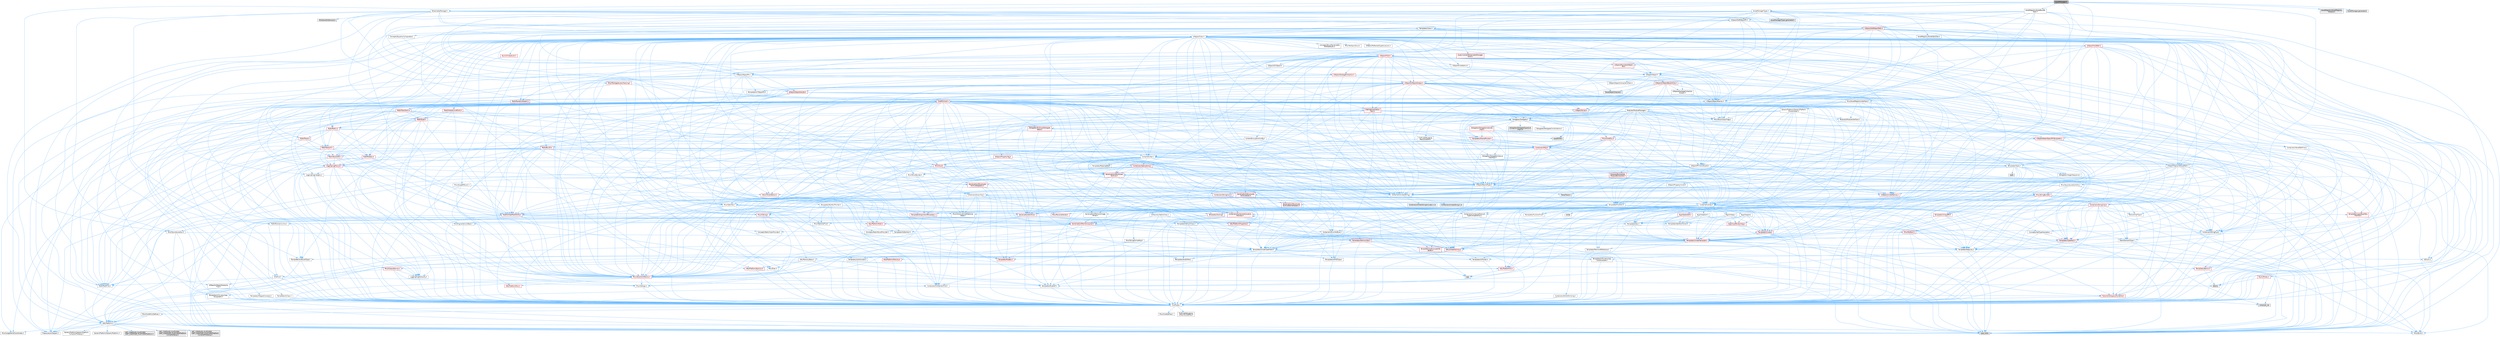digraph "AssetManager.h"
{
 // INTERACTIVE_SVG=YES
 // LATEX_PDF_SIZE
  bgcolor="transparent";
  edge [fontname=Helvetica,fontsize=10,labelfontname=Helvetica,labelfontsize=10];
  node [fontname=Helvetica,fontsize=10,shape=box,height=0.2,width=0.4];
  Node1 [id="Node000001",label="AssetManager.h",height=0.2,width=0.4,color="gray40", fillcolor="grey60", style="filled", fontcolor="black",tooltip=" "];
  Node1 -> Node2 [id="edge1_Node000001_Node000002",color="steelblue1",style="solid",tooltip=" "];
  Node2 [id="Node000002",label="AssetManagerTypes.h",height=0.2,width=0.4,color="grey40", fillcolor="white", style="filled",URL="$d6/d98/AssetManagerTypes_8h.html",tooltip=" "];
  Node2 -> Node3 [id="edge2_Node000002_Node000003",color="steelblue1",style="solid",tooltip=" "];
  Node3 [id="Node000003",label="AssetRegistry/AssetIdentifier.h",height=0.2,width=0.4,color="grey40", fillcolor="white", style="filled",URL="$d0/d60/AssetIdentifier_8h.html",tooltip=" "];
  Node3 -> Node4 [id="edge3_Node000003_Node000004",color="steelblue1",style="solid",tooltip=" "];
  Node4 [id="Node000004",label="UObject/PrimaryAssetId.h",height=0.2,width=0.4,color="grey40", fillcolor="white", style="filled",URL="$dc/d5c/PrimaryAssetId_8h.html",tooltip=" "];
  Node4 -> Node5 [id="edge4_Node000004_Node000005",color="steelblue1",style="solid",tooltip=" "];
  Node5 [id="Node000005",label="Containers/StringFwd.h",height=0.2,width=0.4,color="grey40", fillcolor="white", style="filled",URL="$df/d37/StringFwd_8h.html",tooltip=" "];
  Node5 -> Node6 [id="edge5_Node000005_Node000006",color="steelblue1",style="solid",tooltip=" "];
  Node6 [id="Node000006",label="CoreTypes.h",height=0.2,width=0.4,color="grey40", fillcolor="white", style="filled",URL="$dc/dec/CoreTypes_8h.html",tooltip=" "];
  Node6 -> Node7 [id="edge6_Node000006_Node000007",color="steelblue1",style="solid",tooltip=" "];
  Node7 [id="Node000007",label="HAL/Platform.h",height=0.2,width=0.4,color="grey40", fillcolor="white", style="filled",URL="$d9/dd0/Platform_8h.html",tooltip=" "];
  Node7 -> Node8 [id="edge7_Node000007_Node000008",color="steelblue1",style="solid",tooltip=" "];
  Node8 [id="Node000008",label="Misc/Build.h",height=0.2,width=0.4,color="grey40", fillcolor="white", style="filled",URL="$d3/dbb/Build_8h.html",tooltip=" "];
  Node7 -> Node9 [id="edge8_Node000007_Node000009",color="steelblue1",style="solid",tooltip=" "];
  Node9 [id="Node000009",label="Misc/LargeWorldCoordinates.h",height=0.2,width=0.4,color="grey40", fillcolor="white", style="filled",URL="$d2/dcb/LargeWorldCoordinates_8h.html",tooltip=" "];
  Node7 -> Node10 [id="edge9_Node000007_Node000010",color="steelblue1",style="solid",tooltip=" "];
  Node10 [id="Node000010",label="type_traits",height=0.2,width=0.4,color="grey60", fillcolor="#E0E0E0", style="filled",tooltip=" "];
  Node7 -> Node11 [id="edge10_Node000007_Node000011",color="steelblue1",style="solid",tooltip=" "];
  Node11 [id="Node000011",label="PreprocessorHelpers.h",height=0.2,width=0.4,color="grey40", fillcolor="white", style="filled",URL="$db/ddb/PreprocessorHelpers_8h.html",tooltip=" "];
  Node7 -> Node12 [id="edge11_Node000007_Node000012",color="steelblue1",style="solid",tooltip=" "];
  Node12 [id="Node000012",label="UBT_COMPILED_PLATFORM\l/UBT_COMPILED_PLATFORMPlatform\lCompilerPreSetup.h",height=0.2,width=0.4,color="grey60", fillcolor="#E0E0E0", style="filled",tooltip=" "];
  Node7 -> Node13 [id="edge12_Node000007_Node000013",color="steelblue1",style="solid",tooltip=" "];
  Node13 [id="Node000013",label="GenericPlatform/GenericPlatform\lCompilerPreSetup.h",height=0.2,width=0.4,color="grey40", fillcolor="white", style="filled",URL="$d9/dc8/GenericPlatformCompilerPreSetup_8h.html",tooltip=" "];
  Node7 -> Node14 [id="edge13_Node000007_Node000014",color="steelblue1",style="solid",tooltip=" "];
  Node14 [id="Node000014",label="GenericPlatform/GenericPlatform.h",height=0.2,width=0.4,color="grey40", fillcolor="white", style="filled",URL="$d6/d84/GenericPlatform_8h.html",tooltip=" "];
  Node7 -> Node15 [id="edge14_Node000007_Node000015",color="steelblue1",style="solid",tooltip=" "];
  Node15 [id="Node000015",label="UBT_COMPILED_PLATFORM\l/UBT_COMPILED_PLATFORMPlatform.h",height=0.2,width=0.4,color="grey60", fillcolor="#E0E0E0", style="filled",tooltip=" "];
  Node7 -> Node16 [id="edge15_Node000007_Node000016",color="steelblue1",style="solid",tooltip=" "];
  Node16 [id="Node000016",label="UBT_COMPILED_PLATFORM\l/UBT_COMPILED_PLATFORMPlatform\lCompilerSetup.h",height=0.2,width=0.4,color="grey60", fillcolor="#E0E0E0", style="filled",tooltip=" "];
  Node6 -> Node17 [id="edge16_Node000006_Node000017",color="steelblue1",style="solid",tooltip=" "];
  Node17 [id="Node000017",label="ProfilingDebugging\l/UMemoryDefines.h",height=0.2,width=0.4,color="grey40", fillcolor="white", style="filled",URL="$d2/da2/UMemoryDefines_8h.html",tooltip=" "];
  Node6 -> Node18 [id="edge17_Node000006_Node000018",color="steelblue1",style="solid",tooltip=" "];
  Node18 [id="Node000018",label="Misc/CoreMiscDefines.h",height=0.2,width=0.4,color="grey40", fillcolor="white", style="filled",URL="$da/d38/CoreMiscDefines_8h.html",tooltip=" "];
  Node18 -> Node7 [id="edge18_Node000018_Node000007",color="steelblue1",style="solid",tooltip=" "];
  Node18 -> Node11 [id="edge19_Node000018_Node000011",color="steelblue1",style="solid",tooltip=" "];
  Node6 -> Node19 [id="edge20_Node000006_Node000019",color="steelblue1",style="solid",tooltip=" "];
  Node19 [id="Node000019",label="Misc/CoreDefines.h",height=0.2,width=0.4,color="grey40", fillcolor="white", style="filled",URL="$d3/dd2/CoreDefines_8h.html",tooltip=" "];
  Node5 -> Node20 [id="edge21_Node000005_Node000020",color="steelblue1",style="solid",tooltip=" "];
  Node20 [id="Node000020",label="Traits/ElementType.h",height=0.2,width=0.4,color="grey40", fillcolor="white", style="filled",URL="$d5/d4f/ElementType_8h.html",tooltip=" "];
  Node20 -> Node7 [id="edge22_Node000020_Node000007",color="steelblue1",style="solid",tooltip=" "];
  Node20 -> Node21 [id="edge23_Node000020_Node000021",color="steelblue1",style="solid",tooltip=" "];
  Node21 [id="Node000021",label="initializer_list",height=0.2,width=0.4,color="grey60", fillcolor="#E0E0E0", style="filled",tooltip=" "];
  Node20 -> Node10 [id="edge24_Node000020_Node000010",color="steelblue1",style="solid",tooltip=" "];
  Node5 -> Node22 [id="edge25_Node000005_Node000022",color="steelblue1",style="solid",tooltip=" "];
  Node22 [id="Node000022",label="Traits/IsContiguousContainer.h",height=0.2,width=0.4,color="red", fillcolor="#FFF0F0", style="filled",URL="$d5/d3c/IsContiguousContainer_8h.html",tooltip=" "];
  Node22 -> Node6 [id="edge26_Node000022_Node000006",color="steelblue1",style="solid",tooltip=" "];
  Node22 -> Node21 [id="edge27_Node000022_Node000021",color="steelblue1",style="solid",tooltip=" "];
  Node4 -> Node24 [id="edge28_Node000004_Node000024",color="steelblue1",style="solid",tooltip=" "];
  Node24 [id="Node000024",label="Containers/UnrealString.h",height=0.2,width=0.4,color="grey40", fillcolor="white", style="filled",URL="$d5/dba/UnrealString_8h.html",tooltip=" "];
  Node24 -> Node25 [id="edge29_Node000024_Node000025",color="steelblue1",style="solid",tooltip=" "];
  Node25 [id="Node000025",label="Containers/UnrealStringIncludes.h.inl",height=0.2,width=0.4,color="grey60", fillcolor="#E0E0E0", style="filled",tooltip=" "];
  Node24 -> Node26 [id="edge30_Node000024_Node000026",color="steelblue1",style="solid",tooltip=" "];
  Node26 [id="Node000026",label="Containers/UnrealString.h.inl",height=0.2,width=0.4,color="grey60", fillcolor="#E0E0E0", style="filled",tooltip=" "];
  Node24 -> Node27 [id="edge31_Node000024_Node000027",color="steelblue1",style="solid",tooltip=" "];
  Node27 [id="Node000027",label="Misc/StringFormatArg.h",height=0.2,width=0.4,color="grey40", fillcolor="white", style="filled",URL="$d2/d16/StringFormatArg_8h.html",tooltip=" "];
  Node27 -> Node28 [id="edge32_Node000027_Node000028",color="steelblue1",style="solid",tooltip=" "];
  Node28 [id="Node000028",label="Containers/ContainersFwd.h",height=0.2,width=0.4,color="grey40", fillcolor="white", style="filled",URL="$d4/d0a/ContainersFwd_8h.html",tooltip=" "];
  Node28 -> Node7 [id="edge33_Node000028_Node000007",color="steelblue1",style="solid",tooltip=" "];
  Node28 -> Node6 [id="edge34_Node000028_Node000006",color="steelblue1",style="solid",tooltip=" "];
  Node28 -> Node22 [id="edge35_Node000028_Node000022",color="steelblue1",style="solid",tooltip=" "];
  Node4 -> Node7 [id="edge36_Node000004_Node000007",color="steelblue1",style="solid",tooltip=" "];
  Node4 -> Node29 [id="edge37_Node000004_Node000029",color="steelblue1",style="solid",tooltip=" "];
  Node29 [id="Node000029",label="Misc/StringBuilder.h",height=0.2,width=0.4,color="red", fillcolor="#FFF0F0", style="filled",URL="$d4/d52/StringBuilder_8h.html",tooltip=" "];
  Node29 -> Node5 [id="edge38_Node000029_Node000005",color="steelblue1",style="solid",tooltip=" "];
  Node29 -> Node30 [id="edge39_Node000029_Node000030",color="steelblue1",style="solid",tooltip=" "];
  Node30 [id="Node000030",label="Containers/StringView.h",height=0.2,width=0.4,color="red", fillcolor="#FFF0F0", style="filled",URL="$dd/dea/StringView_8h.html",tooltip=" "];
  Node30 -> Node6 [id="edge40_Node000030_Node000006",color="steelblue1",style="solid",tooltip=" "];
  Node30 -> Node5 [id="edge41_Node000030_Node000005",color="steelblue1",style="solid",tooltip=" "];
  Node30 -> Node31 [id="edge42_Node000030_Node000031",color="steelblue1",style="solid",tooltip=" "];
  Node31 [id="Node000031",label="HAL/UnrealMemory.h",height=0.2,width=0.4,color="red", fillcolor="#FFF0F0", style="filled",URL="$d9/d96/UnrealMemory_8h.html",tooltip=" "];
  Node31 -> Node6 [id="edge43_Node000031_Node000006",color="steelblue1",style="solid",tooltip=" "];
  Node31 -> Node40 [id="edge44_Node000031_Node000040",color="steelblue1",style="solid",tooltip=" "];
  Node40 [id="Node000040",label="HAL/MemoryBase.h",height=0.2,width=0.4,color="grey40", fillcolor="white", style="filled",URL="$d6/d9f/MemoryBase_8h.html",tooltip=" "];
  Node40 -> Node6 [id="edge45_Node000040_Node000006",color="steelblue1",style="solid",tooltip=" "];
  Node40 -> Node41 [id="edge46_Node000040_Node000041",color="steelblue1",style="solid",tooltip=" "];
  Node41 [id="Node000041",label="HAL/PlatformAtomics.h",height=0.2,width=0.4,color="red", fillcolor="#FFF0F0", style="filled",URL="$d3/d36/PlatformAtomics_8h.html",tooltip=" "];
  Node41 -> Node6 [id="edge47_Node000041_Node000006",color="steelblue1",style="solid",tooltip=" "];
  Node40 -> Node44 [id="edge48_Node000040_Node000044",color="steelblue1",style="solid",tooltip=" "];
  Node44 [id="Node000044",label="HAL/PlatformCrt.h",height=0.2,width=0.4,color="red", fillcolor="#FFF0F0", style="filled",URL="$d8/d75/PlatformCrt_8h.html",tooltip=" "];
  Node44 -> Node45 [id="edge49_Node000044_Node000045",color="steelblue1",style="solid",tooltip=" "];
  Node45 [id="Node000045",label="new",height=0.2,width=0.4,color="grey60", fillcolor="#E0E0E0", style="filled",tooltip=" "];
  Node40 -> Node52 [id="edge50_Node000040_Node000052",color="steelblue1",style="solid",tooltip=" "];
  Node52 [id="Node000052",label="Misc/Exec.h",height=0.2,width=0.4,color="grey40", fillcolor="white", style="filled",URL="$de/ddb/Exec_8h.html",tooltip=" "];
  Node52 -> Node6 [id="edge51_Node000052_Node000006",color="steelblue1",style="solid",tooltip=" "];
  Node52 -> Node53 [id="edge52_Node000052_Node000053",color="steelblue1",style="solid",tooltip=" "];
  Node53 [id="Node000053",label="Misc/AssertionMacros.h",height=0.2,width=0.4,color="red", fillcolor="#FFF0F0", style="filled",URL="$d0/dfa/AssertionMacros_8h.html",tooltip=" "];
  Node53 -> Node6 [id="edge53_Node000053_Node000006",color="steelblue1",style="solid",tooltip=" "];
  Node53 -> Node7 [id="edge54_Node000053_Node000007",color="steelblue1",style="solid",tooltip=" "];
  Node53 -> Node54 [id="edge55_Node000053_Node000054",color="steelblue1",style="solid",tooltip=" "];
  Node54 [id="Node000054",label="HAL/PlatformMisc.h",height=0.2,width=0.4,color="red", fillcolor="#FFF0F0", style="filled",URL="$d0/df5/PlatformMisc_8h.html",tooltip=" "];
  Node54 -> Node6 [id="edge56_Node000054_Node000006",color="steelblue1",style="solid",tooltip=" "];
  Node53 -> Node11 [id="edge57_Node000053_Node000011",color="steelblue1",style="solid",tooltip=" "];
  Node53 -> Node68 [id="edge58_Node000053_Node000068",color="steelblue1",style="solid",tooltip=" "];
  Node68 [id="Node000068",label="Templates/EnableIf.h",height=0.2,width=0.4,color="grey40", fillcolor="white", style="filled",URL="$d7/d60/EnableIf_8h.html",tooltip=" "];
  Node68 -> Node6 [id="edge59_Node000068_Node000006",color="steelblue1",style="solid",tooltip=" "];
  Node53 -> Node74 [id="edge60_Node000053_Node000074",color="steelblue1",style="solid",tooltip=" "];
  Node74 [id="Node000074",label="Misc/VarArgs.h",height=0.2,width=0.4,color="grey40", fillcolor="white", style="filled",URL="$d5/d6f/VarArgs_8h.html",tooltip=" "];
  Node74 -> Node6 [id="edge61_Node000074_Node000006",color="steelblue1",style="solid",tooltip=" "];
  Node53 -> Node81 [id="edge62_Node000053_Node000081",color="steelblue1",style="solid",tooltip=" "];
  Node81 [id="Node000081",label="atomic",height=0.2,width=0.4,color="grey60", fillcolor="#E0E0E0", style="filled",tooltip=" "];
  Node40 -> Node82 [id="edge63_Node000040_Node000082",color="steelblue1",style="solid",tooltip=" "];
  Node82 [id="Node000082",label="Misc/OutputDevice.h",height=0.2,width=0.4,color="red", fillcolor="#FFF0F0", style="filled",URL="$d7/d32/OutputDevice_8h.html",tooltip=" "];
  Node82 -> Node33 [id="edge64_Node000082_Node000033",color="steelblue1",style="solid",tooltip=" "];
  Node33 [id="Node000033",label="CoreFwd.h",height=0.2,width=0.4,color="grey40", fillcolor="white", style="filled",URL="$d1/d1e/CoreFwd_8h.html",tooltip=" "];
  Node33 -> Node6 [id="edge65_Node000033_Node000006",color="steelblue1",style="solid",tooltip=" "];
  Node33 -> Node28 [id="edge66_Node000033_Node000028",color="steelblue1",style="solid",tooltip=" "];
  Node33 -> Node34 [id="edge67_Node000033_Node000034",color="steelblue1",style="solid",tooltip=" "];
  Node34 [id="Node000034",label="Math/MathFwd.h",height=0.2,width=0.4,color="grey40", fillcolor="white", style="filled",URL="$d2/d10/MathFwd_8h.html",tooltip=" "];
  Node34 -> Node7 [id="edge68_Node000034_Node000007",color="steelblue1",style="solid",tooltip=" "];
  Node33 -> Node35 [id="edge69_Node000033_Node000035",color="steelblue1",style="solid",tooltip=" "];
  Node35 [id="Node000035",label="UObject/UObjectHierarchy\lFwd.h",height=0.2,width=0.4,color="grey40", fillcolor="white", style="filled",URL="$d3/d13/UObjectHierarchyFwd_8h.html",tooltip=" "];
  Node82 -> Node6 [id="edge70_Node000082_Node000006",color="steelblue1",style="solid",tooltip=" "];
  Node82 -> Node83 [id="edge71_Node000082_Node000083",color="steelblue1",style="solid",tooltip=" "];
  Node83 [id="Node000083",label="Logging/LogVerbosity.h",height=0.2,width=0.4,color="grey40", fillcolor="white", style="filled",URL="$d2/d8f/LogVerbosity_8h.html",tooltip=" "];
  Node83 -> Node6 [id="edge72_Node000083_Node000006",color="steelblue1",style="solid",tooltip=" "];
  Node82 -> Node74 [id="edge73_Node000082_Node000074",color="steelblue1",style="solid",tooltip=" "];
  Node40 -> Node84 [id="edge74_Node000040_Node000084",color="steelblue1",style="solid",tooltip=" "];
  Node84 [id="Node000084",label="Templates/Atomic.h",height=0.2,width=0.4,color="red", fillcolor="#FFF0F0", style="filled",URL="$d3/d91/Atomic_8h.html",tooltip=" "];
  Node84 -> Node81 [id="edge75_Node000084_Node000081",color="steelblue1",style="solid",tooltip=" "];
  Node31 -> Node93 [id="edge76_Node000031_Node000093",color="steelblue1",style="solid",tooltip=" "];
  Node93 [id="Node000093",label="HAL/PlatformMemory.h",height=0.2,width=0.4,color="red", fillcolor="#FFF0F0", style="filled",URL="$de/d68/PlatformMemory_8h.html",tooltip=" "];
  Node93 -> Node6 [id="edge77_Node000093_Node000006",color="steelblue1",style="solid",tooltip=" "];
  Node31 -> Node96 [id="edge78_Node000031_Node000096",color="steelblue1",style="solid",tooltip=" "];
  Node96 [id="Node000096",label="Templates/IsPointer.h",height=0.2,width=0.4,color="grey40", fillcolor="white", style="filled",URL="$d7/d05/IsPointer_8h.html",tooltip=" "];
  Node96 -> Node6 [id="edge79_Node000096_Node000006",color="steelblue1",style="solid",tooltip=" "];
  Node30 -> Node57 [id="edge80_Node000030_Node000057",color="steelblue1",style="solid",tooltip=" "];
  Node57 [id="Node000057",label="Math/NumericLimits.h",height=0.2,width=0.4,color="grey40", fillcolor="white", style="filled",URL="$df/d1b/NumericLimits_8h.html",tooltip=" "];
  Node57 -> Node6 [id="edge81_Node000057_Node000006",color="steelblue1",style="solid",tooltip=" "];
  Node30 -> Node97 [id="edge82_Node000030_Node000097",color="steelblue1",style="solid",tooltip=" "];
  Node97 [id="Node000097",label="Math/UnrealMathUtility.h",height=0.2,width=0.4,color="red", fillcolor="#FFF0F0", style="filled",URL="$db/db8/UnrealMathUtility_8h.html",tooltip=" "];
  Node97 -> Node6 [id="edge83_Node000097_Node000006",color="steelblue1",style="solid",tooltip=" "];
  Node97 -> Node53 [id="edge84_Node000097_Node000053",color="steelblue1",style="solid",tooltip=" "];
  Node97 -> Node98 [id="edge85_Node000097_Node000098",color="steelblue1",style="solid",tooltip=" "];
  Node98 [id="Node000098",label="HAL/PlatformMath.h",height=0.2,width=0.4,color="red", fillcolor="#FFF0F0", style="filled",URL="$dc/d53/PlatformMath_8h.html",tooltip=" "];
  Node98 -> Node6 [id="edge86_Node000098_Node000006",color="steelblue1",style="solid",tooltip=" "];
  Node97 -> Node34 [id="edge87_Node000097_Node000034",color="steelblue1",style="solid",tooltip=" "];
  Node97 -> Node76 [id="edge88_Node000097_Node000076",color="steelblue1",style="solid",tooltip=" "];
  Node76 [id="Node000076",label="Templates/Requires.h",height=0.2,width=0.4,color="grey40", fillcolor="white", style="filled",URL="$dc/d96/Requires_8h.html",tooltip=" "];
  Node76 -> Node68 [id="edge89_Node000076_Node000068",color="steelblue1",style="solid",tooltip=" "];
  Node76 -> Node10 [id="edge90_Node000076_Node000010",color="steelblue1",style="solid",tooltip=" "];
  Node30 -> Node114 [id="edge91_Node000030_Node000114",color="steelblue1",style="solid",tooltip=" "];
  Node114 [id="Node000114",label="Misc/CString.h",height=0.2,width=0.4,color="red", fillcolor="#FFF0F0", style="filled",URL="$d2/d49/CString_8h.html",tooltip=" "];
  Node114 -> Node6 [id="edge92_Node000114_Node000006",color="steelblue1",style="solid",tooltip=" "];
  Node114 -> Node44 [id="edge93_Node000114_Node000044",color="steelblue1",style="solid",tooltip=" "];
  Node114 -> Node53 [id="edge94_Node000114_Node000053",color="steelblue1",style="solid",tooltip=" "];
  Node114 -> Node74 [id="edge95_Node000114_Node000074",color="steelblue1",style="solid",tooltip=" "];
  Node30 -> Node118 [id="edge96_Node000030_Node000118",color="steelblue1",style="solid",tooltip=" "];
  Node118 [id="Node000118",label="Misc/ReverseIterate.h",height=0.2,width=0.4,color="red", fillcolor="#FFF0F0", style="filled",URL="$db/de3/ReverseIterate_8h.html",tooltip=" "];
  Node118 -> Node7 [id="edge97_Node000118_Node000007",color="steelblue1",style="solid",tooltip=" "];
  Node30 -> Node76 [id="edge98_Node000030_Node000076",color="steelblue1",style="solid",tooltip=" "];
  Node30 -> Node126 [id="edge99_Node000030_Node000126",color="steelblue1",style="solid",tooltip=" "];
  Node126 [id="Node000126",label="Templates/UnrealTemplate.h",height=0.2,width=0.4,color="red", fillcolor="#FFF0F0", style="filled",URL="$d4/d24/UnrealTemplate_8h.html",tooltip=" "];
  Node126 -> Node6 [id="edge100_Node000126_Node000006",color="steelblue1",style="solid",tooltip=" "];
  Node126 -> Node96 [id="edge101_Node000126_Node000096",color="steelblue1",style="solid",tooltip=" "];
  Node126 -> Node31 [id="edge102_Node000126_Node000031",color="steelblue1",style="solid",tooltip=" "];
  Node126 -> Node103 [id="edge103_Node000126_Node000103",color="steelblue1",style="solid",tooltip=" "];
  Node103 [id="Node000103",label="Templates/UnrealTypeTraits.h",height=0.2,width=0.4,color="grey40", fillcolor="white", style="filled",URL="$d2/d2d/UnrealTypeTraits_8h.html",tooltip=" "];
  Node103 -> Node6 [id="edge104_Node000103_Node000006",color="steelblue1",style="solid",tooltip=" "];
  Node103 -> Node96 [id="edge105_Node000103_Node000096",color="steelblue1",style="solid",tooltip=" "];
  Node103 -> Node53 [id="edge106_Node000103_Node000053",color="steelblue1",style="solid",tooltip=" "];
  Node103 -> Node89 [id="edge107_Node000103_Node000089",color="steelblue1",style="solid",tooltip=" "];
  Node89 [id="Node000089",label="Templates/AndOrNot.h",height=0.2,width=0.4,color="grey40", fillcolor="white", style="filled",URL="$db/d0a/AndOrNot_8h.html",tooltip=" "];
  Node89 -> Node6 [id="edge108_Node000089_Node000006",color="steelblue1",style="solid",tooltip=" "];
  Node103 -> Node68 [id="edge109_Node000103_Node000068",color="steelblue1",style="solid",tooltip=" "];
  Node103 -> Node104 [id="edge110_Node000103_Node000104",color="steelblue1",style="solid",tooltip=" "];
  Node104 [id="Node000104",label="Templates/IsArithmetic.h",height=0.2,width=0.4,color="grey40", fillcolor="white", style="filled",URL="$d2/d5d/IsArithmetic_8h.html",tooltip=" "];
  Node104 -> Node6 [id="edge111_Node000104_Node000006",color="steelblue1",style="solid",tooltip=" "];
  Node103 -> Node71 [id="edge112_Node000103_Node000071",color="steelblue1",style="solid",tooltip=" "];
  Node71 [id="Node000071",label="IsEnum.h",height=0.2,width=0.4,color="grey40", fillcolor="white", style="filled",URL="$d4/de5/IsEnum_8h.html",tooltip=" "];
  Node103 -> Node105 [id="edge113_Node000103_Node000105",color="steelblue1",style="solid",tooltip=" "];
  Node105 [id="Node000105",label="Templates/Models.h",height=0.2,width=0.4,color="red", fillcolor="#FFF0F0", style="filled",URL="$d3/d0c/Models_8h.html",tooltip=" "];
  Node103 -> Node106 [id="edge114_Node000103_Node000106",color="steelblue1",style="solid",tooltip=" "];
  Node106 [id="Node000106",label="Templates/IsPODType.h",height=0.2,width=0.4,color="grey40", fillcolor="white", style="filled",URL="$d7/db1/IsPODType_8h.html",tooltip=" "];
  Node106 -> Node6 [id="edge115_Node000106_Node000006",color="steelblue1",style="solid",tooltip=" "];
  Node103 -> Node107 [id="edge116_Node000103_Node000107",color="steelblue1",style="solid",tooltip=" "];
  Node107 [id="Node000107",label="Templates/IsUECoreType.h",height=0.2,width=0.4,color="grey40", fillcolor="white", style="filled",URL="$d1/db8/IsUECoreType_8h.html",tooltip=" "];
  Node107 -> Node6 [id="edge117_Node000107_Node000006",color="steelblue1",style="solid",tooltip=" "];
  Node107 -> Node10 [id="edge118_Node000107_Node000010",color="steelblue1",style="solid",tooltip=" "];
  Node103 -> Node90 [id="edge119_Node000103_Node000090",color="steelblue1",style="solid",tooltip=" "];
  Node90 [id="Node000090",label="Templates/IsTriviallyCopy\lConstructible.h",height=0.2,width=0.4,color="grey40", fillcolor="white", style="filled",URL="$d3/d78/IsTriviallyCopyConstructible_8h.html",tooltip=" "];
  Node90 -> Node6 [id="edge120_Node000090_Node000006",color="steelblue1",style="solid",tooltip=" "];
  Node90 -> Node10 [id="edge121_Node000090_Node000010",color="steelblue1",style="solid",tooltip=" "];
  Node126 -> Node101 [id="edge122_Node000126_Node000101",color="steelblue1",style="solid",tooltip=" "];
  Node101 [id="Node000101",label="Templates/RemoveReference.h",height=0.2,width=0.4,color="grey40", fillcolor="white", style="filled",URL="$da/dbe/RemoveReference_8h.html",tooltip=" "];
  Node101 -> Node6 [id="edge123_Node000101_Node000006",color="steelblue1",style="solid",tooltip=" "];
  Node126 -> Node76 [id="edge124_Node000126_Node000076",color="steelblue1",style="solid",tooltip=" "];
  Node126 -> Node110 [id="edge125_Node000126_Node000110",color="steelblue1",style="solid",tooltip=" "];
  Node110 [id="Node000110",label="Templates/TypeCompatible\lBytes.h",height=0.2,width=0.4,color="red", fillcolor="#FFF0F0", style="filled",URL="$df/d0a/TypeCompatibleBytes_8h.html",tooltip=" "];
  Node110 -> Node6 [id="edge126_Node000110_Node000006",color="steelblue1",style="solid",tooltip=" "];
  Node110 -> Node45 [id="edge127_Node000110_Node000045",color="steelblue1",style="solid",tooltip=" "];
  Node110 -> Node10 [id="edge128_Node000110_Node000010",color="steelblue1",style="solid",tooltip=" "];
  Node126 -> Node22 [id="edge129_Node000126_Node000022",color="steelblue1",style="solid",tooltip=" "];
  Node126 -> Node10 [id="edge130_Node000126_Node000010",color="steelblue1",style="solid",tooltip=" "];
  Node30 -> Node20 [id="edge131_Node000030_Node000020",color="steelblue1",style="solid",tooltip=" "];
  Node30 -> Node73 [id="edge132_Node000030_Node000073",color="steelblue1",style="solid",tooltip=" "];
  Node73 [id="Node000073",label="Traits/IsCharType.h",height=0.2,width=0.4,color="grey40", fillcolor="white", style="filled",URL="$db/d51/IsCharType_8h.html",tooltip=" "];
  Node73 -> Node6 [id="edge133_Node000073_Node000006",color="steelblue1",style="solid",tooltip=" "];
  Node30 -> Node22 [id="edge134_Node000030_Node000022",color="steelblue1",style="solid",tooltip=" "];
  Node30 -> Node10 [id="edge135_Node000030_Node000010",color="steelblue1",style="solid",tooltip=" "];
  Node29 -> Node6 [id="edge136_Node000029_Node000006",color="steelblue1",style="solid",tooltip=" "];
  Node29 -> Node31 [id="edge137_Node000029_Node000031",color="steelblue1",style="solid",tooltip=" "];
  Node29 -> Node53 [id="edge138_Node000029_Node000053",color="steelblue1",style="solid",tooltip=" "];
  Node29 -> Node114 [id="edge139_Node000029_Node000114",color="steelblue1",style="solid",tooltip=" "];
  Node29 -> Node68 [id="edge140_Node000029_Node000068",color="steelblue1",style="solid",tooltip=" "];
  Node29 -> Node76 [id="edge141_Node000029_Node000076",color="steelblue1",style="solid",tooltip=" "];
  Node29 -> Node126 [id="edge142_Node000029_Node000126",color="steelblue1",style="solid",tooltip=" "];
  Node29 -> Node103 [id="edge143_Node000029_Node000103",color="steelblue1",style="solid",tooltip=" "];
  Node29 -> Node73 [id="edge144_Node000029_Node000073",color="steelblue1",style="solid",tooltip=" "];
  Node29 -> Node22 [id="edge145_Node000029_Node000022",color="steelblue1",style="solid",tooltip=" "];
  Node29 -> Node10 [id="edge146_Node000029_Node000010",color="steelblue1",style="solid",tooltip=" "];
  Node4 -> Node137 [id="edge147_Node000004_Node000137",color="steelblue1",style="solid",tooltip=" "];
  Node137 [id="Node000137",label="Serialization/Archive.h",height=0.2,width=0.4,color="red", fillcolor="#FFF0F0", style="filled",URL="$d7/d3b/Archive_8h.html",tooltip=" "];
  Node137 -> Node33 [id="edge148_Node000137_Node000033",color="steelblue1",style="solid",tooltip=" "];
  Node137 -> Node6 [id="edge149_Node000137_Node000006",color="steelblue1",style="solid",tooltip=" "];
  Node137 -> Node138 [id="edge150_Node000137_Node000138",color="steelblue1",style="solid",tooltip=" "];
  Node138 [id="Node000138",label="HAL/PlatformProperties.h",height=0.2,width=0.4,color="red", fillcolor="#FFF0F0", style="filled",URL="$d9/db0/PlatformProperties_8h.html",tooltip=" "];
  Node138 -> Node6 [id="edge151_Node000138_Node000006",color="steelblue1",style="solid",tooltip=" "];
  Node137 -> Node34 [id="edge152_Node000137_Node000034",color="steelblue1",style="solid",tooltip=" "];
  Node137 -> Node53 [id="edge153_Node000137_Node000053",color="steelblue1",style="solid",tooltip=" "];
  Node137 -> Node8 [id="edge154_Node000137_Node000008",color="steelblue1",style="solid",tooltip=" "];
  Node137 -> Node142 [id="edge155_Node000137_Node000142",color="steelblue1",style="solid",tooltip=" "];
  Node142 [id="Node000142",label="Misc/EngineVersionBase.h",height=0.2,width=0.4,color="grey40", fillcolor="white", style="filled",URL="$d5/d2b/EngineVersionBase_8h.html",tooltip=" "];
  Node142 -> Node6 [id="edge156_Node000142_Node000006",color="steelblue1",style="solid",tooltip=" "];
  Node137 -> Node74 [id="edge157_Node000137_Node000074",color="steelblue1",style="solid",tooltip=" "];
  Node137 -> Node68 [id="edge158_Node000137_Node000068",color="steelblue1",style="solid",tooltip=" "];
  Node137 -> Node145 [id="edge159_Node000137_Node000145",color="steelblue1",style="solid",tooltip=" "];
  Node145 [id="Node000145",label="Templates/IsEnumClass.h",height=0.2,width=0.4,color="grey40", fillcolor="white", style="filled",URL="$d7/d15/IsEnumClass_8h.html",tooltip=" "];
  Node145 -> Node6 [id="edge160_Node000145_Node000006",color="steelblue1",style="solid",tooltip=" "];
  Node145 -> Node89 [id="edge161_Node000145_Node000089",color="steelblue1",style="solid",tooltip=" "];
  Node137 -> Node126 [id="edge162_Node000137_Node000126",color="steelblue1",style="solid",tooltip=" "];
  Node4 -> Node175 [id="edge163_Node000004_Node000175",color="steelblue1",style="solid",tooltip=" "];
  Node175 [id="Node000175",label="Serialization/Structured\lArchive.h",height=0.2,width=0.4,color="red", fillcolor="#FFF0F0", style="filled",URL="$d9/d1e/StructuredArchive_8h.html",tooltip=" "];
  Node175 -> Node130 [id="edge164_Node000175_Node000130",color="steelblue1",style="solid",tooltip=" "];
  Node130 [id="Node000130",label="Containers/Array.h",height=0.2,width=0.4,color="grey40", fillcolor="white", style="filled",URL="$df/dd0/Array_8h.html",tooltip=" "];
  Node130 -> Node6 [id="edge165_Node000130_Node000006",color="steelblue1",style="solid",tooltip=" "];
  Node130 -> Node53 [id="edge166_Node000130_Node000053",color="steelblue1",style="solid",tooltip=" "];
  Node130 -> Node122 [id="edge167_Node000130_Node000122",color="steelblue1",style="solid",tooltip=" "];
  Node122 [id="Node000122",label="Misc/IntrusiveUnsetOptional\lState.h",height=0.2,width=0.4,color="grey40", fillcolor="white", style="filled",URL="$d2/d0a/IntrusiveUnsetOptionalState_8h.html",tooltip=" "];
  Node122 -> Node123 [id="edge168_Node000122_Node000123",color="steelblue1",style="solid",tooltip=" "];
  Node123 [id="Node000123",label="Misc/OptionalFwd.h",height=0.2,width=0.4,color="grey40", fillcolor="white", style="filled",URL="$dc/d50/OptionalFwd_8h.html",tooltip=" "];
  Node130 -> Node118 [id="edge169_Node000130_Node000118",color="steelblue1",style="solid",tooltip=" "];
  Node130 -> Node31 [id="edge170_Node000130_Node000031",color="steelblue1",style="solid",tooltip=" "];
  Node130 -> Node103 [id="edge171_Node000130_Node000103",color="steelblue1",style="solid",tooltip=" "];
  Node130 -> Node126 [id="edge172_Node000130_Node000126",color="steelblue1",style="solid",tooltip=" "];
  Node130 -> Node131 [id="edge173_Node000130_Node000131",color="steelblue1",style="solid",tooltip=" "];
  Node131 [id="Node000131",label="Containers/AllowShrinking.h",height=0.2,width=0.4,color="grey40", fillcolor="white", style="filled",URL="$d7/d1a/AllowShrinking_8h.html",tooltip=" "];
  Node131 -> Node6 [id="edge174_Node000131_Node000006",color="steelblue1",style="solid",tooltip=" "];
  Node130 -> Node132 [id="edge175_Node000130_Node000132",color="steelblue1",style="solid",tooltip=" "];
  Node132 [id="Node000132",label="Containers/ContainerAllocation\lPolicies.h",height=0.2,width=0.4,color="red", fillcolor="#FFF0F0", style="filled",URL="$d7/dff/ContainerAllocationPolicies_8h.html",tooltip=" "];
  Node132 -> Node6 [id="edge176_Node000132_Node000006",color="steelblue1",style="solid",tooltip=" "];
  Node132 -> Node132 [id="edge177_Node000132_Node000132",color="steelblue1",style="solid",tooltip=" "];
  Node132 -> Node98 [id="edge178_Node000132_Node000098",color="steelblue1",style="solid",tooltip=" "];
  Node132 -> Node31 [id="edge179_Node000132_Node000031",color="steelblue1",style="solid",tooltip=" "];
  Node132 -> Node57 [id="edge180_Node000132_Node000057",color="steelblue1",style="solid",tooltip=" "];
  Node132 -> Node53 [id="edge181_Node000132_Node000053",color="steelblue1",style="solid",tooltip=" "];
  Node132 -> Node135 [id="edge182_Node000132_Node000135",color="steelblue1",style="solid",tooltip=" "];
  Node135 [id="Node000135",label="Templates/MemoryOps.h",height=0.2,width=0.4,color="red", fillcolor="#FFF0F0", style="filled",URL="$db/dea/MemoryOps_8h.html",tooltip=" "];
  Node135 -> Node6 [id="edge183_Node000135_Node000006",color="steelblue1",style="solid",tooltip=" "];
  Node135 -> Node31 [id="edge184_Node000135_Node000031",color="steelblue1",style="solid",tooltip=" "];
  Node135 -> Node91 [id="edge185_Node000135_Node000091",color="steelblue1",style="solid",tooltip=" "];
  Node91 [id="Node000091",label="Templates/IsTriviallyCopy\lAssignable.h",height=0.2,width=0.4,color="grey40", fillcolor="white", style="filled",URL="$d2/df2/IsTriviallyCopyAssignable_8h.html",tooltip=" "];
  Node91 -> Node6 [id="edge186_Node000091_Node000006",color="steelblue1",style="solid",tooltip=" "];
  Node91 -> Node10 [id="edge187_Node000091_Node000010",color="steelblue1",style="solid",tooltip=" "];
  Node135 -> Node90 [id="edge188_Node000135_Node000090",color="steelblue1",style="solid",tooltip=" "];
  Node135 -> Node76 [id="edge189_Node000135_Node000076",color="steelblue1",style="solid",tooltip=" "];
  Node135 -> Node103 [id="edge190_Node000135_Node000103",color="steelblue1",style="solid",tooltip=" "];
  Node135 -> Node45 [id="edge191_Node000135_Node000045",color="steelblue1",style="solid",tooltip=" "];
  Node135 -> Node10 [id="edge192_Node000135_Node000010",color="steelblue1",style="solid",tooltip=" "];
  Node132 -> Node110 [id="edge193_Node000132_Node000110",color="steelblue1",style="solid",tooltip=" "];
  Node132 -> Node10 [id="edge194_Node000132_Node000010",color="steelblue1",style="solid",tooltip=" "];
  Node130 -> Node136 [id="edge195_Node000130_Node000136",color="steelblue1",style="solid",tooltip=" "];
  Node136 [id="Node000136",label="Containers/ContainerElement\lTypeCompatibility.h",height=0.2,width=0.4,color="grey40", fillcolor="white", style="filled",URL="$df/ddf/ContainerElementTypeCompatibility_8h.html",tooltip=" "];
  Node136 -> Node6 [id="edge196_Node000136_Node000006",color="steelblue1",style="solid",tooltip=" "];
  Node136 -> Node103 [id="edge197_Node000136_Node000103",color="steelblue1",style="solid",tooltip=" "];
  Node130 -> Node137 [id="edge198_Node000130_Node000137",color="steelblue1",style="solid",tooltip=" "];
  Node130 -> Node147 [id="edge199_Node000130_Node000147",color="steelblue1",style="solid",tooltip=" "];
  Node147 [id="Node000147",label="Serialization/MemoryImage\lWriter.h",height=0.2,width=0.4,color="grey40", fillcolor="white", style="filled",URL="$d0/d08/MemoryImageWriter_8h.html",tooltip=" "];
  Node147 -> Node6 [id="edge200_Node000147_Node000006",color="steelblue1",style="solid",tooltip=" "];
  Node147 -> Node148 [id="edge201_Node000147_Node000148",color="steelblue1",style="solid",tooltip=" "];
  Node148 [id="Node000148",label="Serialization/MemoryLayout.h",height=0.2,width=0.4,color="red", fillcolor="#FFF0F0", style="filled",URL="$d7/d66/MemoryLayout_8h.html",tooltip=" "];
  Node148 -> Node149 [id="edge202_Node000148_Node000149",color="steelblue1",style="solid",tooltip=" "];
  Node149 [id="Node000149",label="Concepts/StaticClassProvider.h",height=0.2,width=0.4,color="grey40", fillcolor="white", style="filled",URL="$dd/d83/StaticClassProvider_8h.html",tooltip=" "];
  Node148 -> Node150 [id="edge203_Node000148_Node000150",color="steelblue1",style="solid",tooltip=" "];
  Node150 [id="Node000150",label="Concepts/StaticStructProvider.h",height=0.2,width=0.4,color="grey40", fillcolor="white", style="filled",URL="$d5/d77/StaticStructProvider_8h.html",tooltip=" "];
  Node148 -> Node151 [id="edge204_Node000148_Node000151",color="steelblue1",style="solid",tooltip=" "];
  Node151 [id="Node000151",label="Containers/EnumAsByte.h",height=0.2,width=0.4,color="grey40", fillcolor="white", style="filled",URL="$d6/d9a/EnumAsByte_8h.html",tooltip=" "];
  Node151 -> Node6 [id="edge205_Node000151_Node000006",color="steelblue1",style="solid",tooltip=" "];
  Node151 -> Node106 [id="edge206_Node000151_Node000106",color="steelblue1",style="solid",tooltip=" "];
  Node151 -> Node152 [id="edge207_Node000151_Node000152",color="steelblue1",style="solid",tooltip=" "];
  Node152 [id="Node000152",label="Templates/TypeHash.h",height=0.2,width=0.4,color="red", fillcolor="#FFF0F0", style="filled",URL="$d1/d62/TypeHash_8h.html",tooltip=" "];
  Node152 -> Node6 [id="edge208_Node000152_Node000006",color="steelblue1",style="solid",tooltip=" "];
  Node152 -> Node76 [id="edge209_Node000152_Node000076",color="steelblue1",style="solid",tooltip=" "];
  Node152 -> Node10 [id="edge210_Node000152_Node000010",color="steelblue1",style="solid",tooltip=" "];
  Node148 -> Node5 [id="edge211_Node000148_Node000005",color="steelblue1",style="solid",tooltip=" "];
  Node148 -> Node31 [id="edge212_Node000148_Node000031",color="steelblue1",style="solid",tooltip=" "];
  Node148 -> Node68 [id="edge213_Node000148_Node000068",color="steelblue1",style="solid",tooltip=" "];
  Node148 -> Node155 [id="edge214_Node000148_Node000155",color="steelblue1",style="solid",tooltip=" "];
  Node155 [id="Node000155",label="Templates/IsAbstract.h",height=0.2,width=0.4,color="grey40", fillcolor="white", style="filled",URL="$d8/db7/IsAbstract_8h.html",tooltip=" "];
  Node148 -> Node105 [id="edge215_Node000148_Node000105",color="steelblue1",style="solid",tooltip=" "];
  Node148 -> Node126 [id="edge216_Node000148_Node000126",color="steelblue1",style="solid",tooltip=" "];
  Node130 -> Node156 [id="edge217_Node000130_Node000156",color="steelblue1",style="solid",tooltip=" "];
  Node156 [id="Node000156",label="Algo/Heapify.h",height=0.2,width=0.4,color="grey40", fillcolor="white", style="filled",URL="$d0/d2a/Heapify_8h.html",tooltip=" "];
  Node156 -> Node157 [id="edge218_Node000156_Node000157",color="steelblue1",style="solid",tooltip=" "];
  Node157 [id="Node000157",label="Algo/Impl/BinaryHeap.h",height=0.2,width=0.4,color="red", fillcolor="#FFF0F0", style="filled",URL="$d7/da3/Algo_2Impl_2BinaryHeap_8h.html",tooltip=" "];
  Node157 -> Node124 [id="edge219_Node000157_Node000124",color="steelblue1",style="solid",tooltip=" "];
  Node124 [id="Node000124",label="Templates/Invoke.h",height=0.2,width=0.4,color="red", fillcolor="#FFF0F0", style="filled",URL="$d7/deb/Invoke_8h.html",tooltip=" "];
  Node124 -> Node6 [id="edge220_Node000124_Node000006",color="steelblue1",style="solid",tooltip=" "];
  Node124 -> Node126 [id="edge221_Node000124_Node000126",color="steelblue1",style="solid",tooltip=" "];
  Node124 -> Node10 [id="edge222_Node000124_Node000010",color="steelblue1",style="solid",tooltip=" "];
  Node157 -> Node10 [id="edge223_Node000157_Node000010",color="steelblue1",style="solid",tooltip=" "];
  Node156 -> Node160 [id="edge224_Node000156_Node000160",color="steelblue1",style="solid",tooltip=" "];
  Node160 [id="Node000160",label="Templates/IdentityFunctor.h",height=0.2,width=0.4,color="grey40", fillcolor="white", style="filled",URL="$d7/d2e/IdentityFunctor_8h.html",tooltip=" "];
  Node160 -> Node7 [id="edge225_Node000160_Node000007",color="steelblue1",style="solid",tooltip=" "];
  Node156 -> Node124 [id="edge226_Node000156_Node000124",color="steelblue1",style="solid",tooltip=" "];
  Node156 -> Node161 [id="edge227_Node000156_Node000161",color="steelblue1",style="solid",tooltip=" "];
  Node161 [id="Node000161",label="Templates/Less.h",height=0.2,width=0.4,color="grey40", fillcolor="white", style="filled",URL="$de/dc8/Less_8h.html",tooltip=" "];
  Node161 -> Node6 [id="edge228_Node000161_Node000006",color="steelblue1",style="solid",tooltip=" "];
  Node161 -> Node126 [id="edge229_Node000161_Node000126",color="steelblue1",style="solid",tooltip=" "];
  Node156 -> Node126 [id="edge230_Node000156_Node000126",color="steelblue1",style="solid",tooltip=" "];
  Node130 -> Node162 [id="edge231_Node000130_Node000162",color="steelblue1",style="solid",tooltip=" "];
  Node162 [id="Node000162",label="Algo/HeapSort.h",height=0.2,width=0.4,color="grey40", fillcolor="white", style="filled",URL="$d3/d92/HeapSort_8h.html",tooltip=" "];
  Node162 -> Node157 [id="edge232_Node000162_Node000157",color="steelblue1",style="solid",tooltip=" "];
  Node162 -> Node160 [id="edge233_Node000162_Node000160",color="steelblue1",style="solid",tooltip=" "];
  Node162 -> Node161 [id="edge234_Node000162_Node000161",color="steelblue1",style="solid",tooltip=" "];
  Node162 -> Node126 [id="edge235_Node000162_Node000126",color="steelblue1",style="solid",tooltip=" "];
  Node130 -> Node163 [id="edge236_Node000130_Node000163",color="steelblue1",style="solid",tooltip=" "];
  Node163 [id="Node000163",label="Algo/IsHeap.h",height=0.2,width=0.4,color="grey40", fillcolor="white", style="filled",URL="$de/d32/IsHeap_8h.html",tooltip=" "];
  Node163 -> Node157 [id="edge237_Node000163_Node000157",color="steelblue1",style="solid",tooltip=" "];
  Node163 -> Node160 [id="edge238_Node000163_Node000160",color="steelblue1",style="solid",tooltip=" "];
  Node163 -> Node124 [id="edge239_Node000163_Node000124",color="steelblue1",style="solid",tooltip=" "];
  Node163 -> Node161 [id="edge240_Node000163_Node000161",color="steelblue1",style="solid",tooltip=" "];
  Node163 -> Node126 [id="edge241_Node000163_Node000126",color="steelblue1",style="solid",tooltip=" "];
  Node130 -> Node157 [id="edge242_Node000130_Node000157",color="steelblue1",style="solid",tooltip=" "];
  Node130 -> Node164 [id="edge243_Node000130_Node000164",color="steelblue1",style="solid",tooltip=" "];
  Node164 [id="Node000164",label="Algo/StableSort.h",height=0.2,width=0.4,color="red", fillcolor="#FFF0F0", style="filled",URL="$d7/d3c/StableSort_8h.html",tooltip=" "];
  Node164 -> Node160 [id="edge244_Node000164_Node000160",color="steelblue1",style="solid",tooltip=" "];
  Node164 -> Node124 [id="edge245_Node000164_Node000124",color="steelblue1",style="solid",tooltip=" "];
  Node164 -> Node161 [id="edge246_Node000164_Node000161",color="steelblue1",style="solid",tooltip=" "];
  Node164 -> Node126 [id="edge247_Node000164_Node000126",color="steelblue1",style="solid",tooltip=" "];
  Node130 -> Node167 [id="edge248_Node000130_Node000167",color="steelblue1",style="solid",tooltip=" "];
  Node167 [id="Node000167",label="Concepts/GetTypeHashable.h",height=0.2,width=0.4,color="grey40", fillcolor="white", style="filled",URL="$d3/da2/GetTypeHashable_8h.html",tooltip=" "];
  Node167 -> Node6 [id="edge249_Node000167_Node000006",color="steelblue1",style="solid",tooltip=" "];
  Node167 -> Node152 [id="edge250_Node000167_Node000152",color="steelblue1",style="solid",tooltip=" "];
  Node130 -> Node160 [id="edge251_Node000130_Node000160",color="steelblue1",style="solid",tooltip=" "];
  Node130 -> Node124 [id="edge252_Node000130_Node000124",color="steelblue1",style="solid",tooltip=" "];
  Node130 -> Node161 [id="edge253_Node000130_Node000161",color="steelblue1",style="solid",tooltip=" "];
  Node130 -> Node168 [id="edge254_Node000130_Node000168",color="steelblue1",style="solid",tooltip=" "];
  Node168 [id="Node000168",label="Templates/LosesQualifiers\lFromTo.h",height=0.2,width=0.4,color="red", fillcolor="#FFF0F0", style="filled",URL="$d2/db3/LosesQualifiersFromTo_8h.html",tooltip=" "];
  Node168 -> Node10 [id="edge255_Node000168_Node000010",color="steelblue1",style="solid",tooltip=" "];
  Node130 -> Node76 [id="edge256_Node000130_Node000076",color="steelblue1",style="solid",tooltip=" "];
  Node130 -> Node169 [id="edge257_Node000130_Node000169",color="steelblue1",style="solid",tooltip=" "];
  Node169 [id="Node000169",label="Templates/Sorting.h",height=0.2,width=0.4,color="red", fillcolor="#FFF0F0", style="filled",URL="$d3/d9e/Sorting_8h.html",tooltip=" "];
  Node169 -> Node6 [id="edge258_Node000169_Node000006",color="steelblue1",style="solid",tooltip=" "];
  Node169 -> Node98 [id="edge259_Node000169_Node000098",color="steelblue1",style="solid",tooltip=" "];
  Node169 -> Node161 [id="edge260_Node000169_Node000161",color="steelblue1",style="solid",tooltip=" "];
  Node130 -> Node172 [id="edge261_Node000130_Node000172",color="steelblue1",style="solid",tooltip=" "];
  Node172 [id="Node000172",label="Templates/AlignmentTemplates.h",height=0.2,width=0.4,color="red", fillcolor="#FFF0F0", style="filled",URL="$dd/d32/AlignmentTemplates_8h.html",tooltip=" "];
  Node172 -> Node6 [id="edge262_Node000172_Node000006",color="steelblue1",style="solid",tooltip=" "];
  Node172 -> Node96 [id="edge263_Node000172_Node000096",color="steelblue1",style="solid",tooltip=" "];
  Node130 -> Node20 [id="edge264_Node000130_Node000020",color="steelblue1",style="solid",tooltip=" "];
  Node130 -> Node111 [id="edge265_Node000130_Node000111",color="steelblue1",style="solid",tooltip=" "];
  Node111 [id="Node000111",label="limits",height=0.2,width=0.4,color="grey60", fillcolor="#E0E0E0", style="filled",tooltip=" "];
  Node130 -> Node10 [id="edge266_Node000130_Node000010",color="steelblue1",style="solid",tooltip=" "];
  Node175 -> Node132 [id="edge267_Node000175_Node000132",color="steelblue1",style="solid",tooltip=" "];
  Node175 -> Node6 [id="edge268_Node000175_Node000006",color="steelblue1",style="solid",tooltip=" "];
  Node175 -> Node8 [id="edge269_Node000175_Node000008",color="steelblue1",style="solid",tooltip=" "];
  Node175 -> Node137 [id="edge270_Node000175_Node000137",color="steelblue1",style="solid",tooltip=" "];
  Node175 -> Node179 [id="edge271_Node000175_Node000179",color="steelblue1",style="solid",tooltip=" "];
  Node179 [id="Node000179",label="Serialization/Structured\lArchiveAdapters.h",height=0.2,width=0.4,color="red", fillcolor="#FFF0F0", style="filled",URL="$d3/de1/StructuredArchiveAdapters_8h.html",tooltip=" "];
  Node179 -> Node6 [id="edge272_Node000179_Node000006",color="steelblue1",style="solid",tooltip=" "];
  Node179 -> Node105 [id="edge273_Node000179_Node000105",color="steelblue1",style="solid",tooltip=" "];
  Node179 -> Node182 [id="edge274_Node000179_Node000182",color="steelblue1",style="solid",tooltip=" "];
  Node182 [id="Node000182",label="Serialization/Structured\lArchiveSlots.h",height=0.2,width=0.4,color="red", fillcolor="#FFF0F0", style="filled",URL="$d2/d87/StructuredArchiveSlots_8h.html",tooltip=" "];
  Node182 -> Node130 [id="edge275_Node000182_Node000130",color="steelblue1",style="solid",tooltip=" "];
  Node182 -> Node6 [id="edge276_Node000182_Node000006",color="steelblue1",style="solid",tooltip=" "];
  Node182 -> Node8 [id="edge277_Node000182_Node000008",color="steelblue1",style="solid",tooltip=" "];
  Node182 -> Node183 [id="edge278_Node000182_Node000183",color="steelblue1",style="solid",tooltip=" "];
  Node183 [id="Node000183",label="Misc/Optional.h",height=0.2,width=0.4,color="grey40", fillcolor="white", style="filled",URL="$d2/dae/Optional_8h.html",tooltip=" "];
  Node183 -> Node6 [id="edge279_Node000183_Node000006",color="steelblue1",style="solid",tooltip=" "];
  Node183 -> Node53 [id="edge280_Node000183_Node000053",color="steelblue1",style="solid",tooltip=" "];
  Node183 -> Node122 [id="edge281_Node000183_Node000122",color="steelblue1",style="solid",tooltip=" "];
  Node183 -> Node123 [id="edge282_Node000183_Node000123",color="steelblue1",style="solid",tooltip=" "];
  Node183 -> Node135 [id="edge283_Node000183_Node000135",color="steelblue1",style="solid",tooltip=" "];
  Node183 -> Node126 [id="edge284_Node000183_Node000126",color="steelblue1",style="solid",tooltip=" "];
  Node183 -> Node137 [id="edge285_Node000183_Node000137",color="steelblue1",style="solid",tooltip=" "];
  Node182 -> Node137 [id="edge286_Node000182_Node000137",color="steelblue1",style="solid",tooltip=" "];
  Node182 -> Node178 [id="edge287_Node000182_Node000178",color="steelblue1",style="solid",tooltip=" "];
  Node178 [id="Node000178",label="Serialization/Structured\lArchiveNameHelpers.h",height=0.2,width=0.4,color="red", fillcolor="#FFF0F0", style="filled",URL="$d0/d7b/StructuredArchiveNameHelpers_8h.html",tooltip=" "];
  Node178 -> Node6 [id="edge288_Node000178_Node000006",color="steelblue1",style="solid",tooltip=" "];
  Node182 -> Node68 [id="edge289_Node000182_Node000068",color="steelblue1",style="solid",tooltip=" "];
  Node182 -> Node145 [id="edge290_Node000182_Node000145",color="steelblue1",style="solid",tooltip=" "];
  Node175 -> Node178 [id="edge291_Node000175_Node000178",color="steelblue1",style="solid",tooltip=" "];
  Node175 -> Node182 [id="edge292_Node000175_Node000182",color="steelblue1",style="solid",tooltip=" "];
  Node4 -> Node152 [id="edge293_Node000004_Node000152",color="steelblue1",style="solid",tooltip=" "];
  Node4 -> Node191 [id="edge294_Node000004_Node000191",color="steelblue1",style="solid",tooltip=" "];
  Node191 [id="Node000191",label="UObject/NameTypes.h",height=0.2,width=0.4,color="grey40", fillcolor="white", style="filled",URL="$d6/d35/NameTypes_8h.html",tooltip=" "];
  Node191 -> Node6 [id="edge295_Node000191_Node000006",color="steelblue1",style="solid",tooltip=" "];
  Node191 -> Node53 [id="edge296_Node000191_Node000053",color="steelblue1",style="solid",tooltip=" "];
  Node191 -> Node31 [id="edge297_Node000191_Node000031",color="steelblue1",style="solid",tooltip=" "];
  Node191 -> Node103 [id="edge298_Node000191_Node000103",color="steelblue1",style="solid",tooltip=" "];
  Node191 -> Node126 [id="edge299_Node000191_Node000126",color="steelblue1",style="solid",tooltip=" "];
  Node191 -> Node24 [id="edge300_Node000191_Node000024",color="steelblue1",style="solid",tooltip=" "];
  Node191 -> Node192 [id="edge301_Node000191_Node000192",color="steelblue1",style="solid",tooltip=" "];
  Node192 [id="Node000192",label="HAL/CriticalSection.h",height=0.2,width=0.4,color="red", fillcolor="#FFF0F0", style="filled",URL="$d6/d90/CriticalSection_8h.html",tooltip=" "];
  Node191 -> Node195 [id="edge302_Node000191_Node000195",color="steelblue1",style="solid",tooltip=" "];
  Node195 [id="Node000195",label="Containers/StringConv.h",height=0.2,width=0.4,color="red", fillcolor="#FFF0F0", style="filled",URL="$d3/ddf/StringConv_8h.html",tooltip=" "];
  Node195 -> Node6 [id="edge303_Node000195_Node000006",color="steelblue1",style="solid",tooltip=" "];
  Node195 -> Node53 [id="edge304_Node000195_Node000053",color="steelblue1",style="solid",tooltip=" "];
  Node195 -> Node132 [id="edge305_Node000195_Node000132",color="steelblue1",style="solid",tooltip=" "];
  Node195 -> Node130 [id="edge306_Node000195_Node000130",color="steelblue1",style="solid",tooltip=" "];
  Node195 -> Node114 [id="edge307_Node000195_Node000114",color="steelblue1",style="solid",tooltip=" "];
  Node195 -> Node126 [id="edge308_Node000195_Node000126",color="steelblue1",style="solid",tooltip=" "];
  Node195 -> Node103 [id="edge309_Node000195_Node000103",color="steelblue1",style="solid",tooltip=" "];
  Node195 -> Node20 [id="edge310_Node000195_Node000020",color="steelblue1",style="solid",tooltip=" "];
  Node195 -> Node22 [id="edge311_Node000195_Node000022",color="steelblue1",style="solid",tooltip=" "];
  Node195 -> Node10 [id="edge312_Node000195_Node000010",color="steelblue1",style="solid",tooltip=" "];
  Node191 -> Node5 [id="edge313_Node000191_Node000005",color="steelblue1",style="solid",tooltip=" "];
  Node191 -> Node196 [id="edge314_Node000191_Node000196",color="steelblue1",style="solid",tooltip=" "];
  Node196 [id="Node000196",label="UObject/UnrealNames.h",height=0.2,width=0.4,color="red", fillcolor="#FFF0F0", style="filled",URL="$d8/db1/UnrealNames_8h.html",tooltip=" "];
  Node196 -> Node6 [id="edge315_Node000196_Node000006",color="steelblue1",style="solid",tooltip=" "];
  Node191 -> Node84 [id="edge316_Node000191_Node000084",color="steelblue1",style="solid",tooltip=" "];
  Node191 -> Node148 [id="edge317_Node000191_Node000148",color="steelblue1",style="solid",tooltip=" "];
  Node191 -> Node122 [id="edge318_Node000191_Node000122",color="steelblue1",style="solid",tooltip=" "];
  Node191 -> Node29 [id="edge319_Node000191_Node000029",color="steelblue1",style="solid",tooltip=" "];
  Node191 -> Node67 [id="edge320_Node000191_Node000067",color="steelblue1",style="solid",tooltip=" "];
  Node67 [id="Node000067",label="Trace/Trace.h",height=0.2,width=0.4,color="grey60", fillcolor="#E0E0E0", style="filled",tooltip=" "];
  Node4 -> Node196 [id="edge321_Node000004_Node000196",color="steelblue1",style="solid",tooltip=" "];
  Node2 -> Node130 [id="edge322_Node000002_Node000130",color="steelblue1",style="solid",tooltip=" "];
  Node2 -> Node198 [id="edge323_Node000002_Node000198",color="steelblue1",style="solid",tooltip=" "];
  Node198 [id="Node000198",label="Containers/Set.h",height=0.2,width=0.4,color="grey40", fillcolor="white", style="filled",URL="$d4/d45/Set_8h.html",tooltip=" "];
  Node198 -> Node132 [id="edge324_Node000198_Node000132",color="steelblue1",style="solid",tooltip=" "];
  Node198 -> Node136 [id="edge325_Node000198_Node000136",color="steelblue1",style="solid",tooltip=" "];
  Node198 -> Node199 [id="edge326_Node000198_Node000199",color="steelblue1",style="solid",tooltip=" "];
  Node199 [id="Node000199",label="Containers/SetUtilities.h",height=0.2,width=0.4,color="grey40", fillcolor="white", style="filled",URL="$dc/de5/SetUtilities_8h.html",tooltip=" "];
  Node199 -> Node6 [id="edge327_Node000199_Node000006",color="steelblue1",style="solid",tooltip=" "];
  Node199 -> Node148 [id="edge328_Node000199_Node000148",color="steelblue1",style="solid",tooltip=" "];
  Node199 -> Node135 [id="edge329_Node000199_Node000135",color="steelblue1",style="solid",tooltip=" "];
  Node199 -> Node103 [id="edge330_Node000199_Node000103",color="steelblue1",style="solid",tooltip=" "];
  Node198 -> Node200 [id="edge331_Node000198_Node000200",color="steelblue1",style="solid",tooltip=" "];
  Node200 [id="Node000200",label="Containers/SparseArray.h",height=0.2,width=0.4,color="red", fillcolor="#FFF0F0", style="filled",URL="$d5/dbf/SparseArray_8h.html",tooltip=" "];
  Node200 -> Node6 [id="edge332_Node000200_Node000006",color="steelblue1",style="solid",tooltip=" "];
  Node200 -> Node53 [id="edge333_Node000200_Node000053",color="steelblue1",style="solid",tooltip=" "];
  Node200 -> Node31 [id="edge334_Node000200_Node000031",color="steelblue1",style="solid",tooltip=" "];
  Node200 -> Node103 [id="edge335_Node000200_Node000103",color="steelblue1",style="solid",tooltip=" "];
  Node200 -> Node126 [id="edge336_Node000200_Node000126",color="steelblue1",style="solid",tooltip=" "];
  Node200 -> Node132 [id="edge337_Node000200_Node000132",color="steelblue1",style="solid",tooltip=" "];
  Node200 -> Node161 [id="edge338_Node000200_Node000161",color="steelblue1",style="solid",tooltip=" "];
  Node200 -> Node130 [id="edge339_Node000200_Node000130",color="steelblue1",style="solid",tooltip=" "];
  Node200 -> Node97 [id="edge340_Node000200_Node000097",color="steelblue1",style="solid",tooltip=" "];
  Node200 -> Node175 [id="edge341_Node000200_Node000175",color="steelblue1",style="solid",tooltip=" "];
  Node200 -> Node147 [id="edge342_Node000200_Node000147",color="steelblue1",style="solid",tooltip=" "];
  Node200 -> Node24 [id="edge343_Node000200_Node000024",color="steelblue1",style="solid",tooltip=" "];
  Node200 -> Node122 [id="edge344_Node000200_Node000122",color="steelblue1",style="solid",tooltip=" "];
  Node198 -> Node28 [id="edge345_Node000198_Node000028",color="steelblue1",style="solid",tooltip=" "];
  Node198 -> Node97 [id="edge346_Node000198_Node000097",color="steelblue1",style="solid",tooltip=" "];
  Node198 -> Node53 [id="edge347_Node000198_Node000053",color="steelblue1",style="solid",tooltip=" "];
  Node198 -> Node203 [id="edge348_Node000198_Node000203",color="steelblue1",style="solid",tooltip=" "];
  Node203 [id="Node000203",label="Misc/StructBuilder.h",height=0.2,width=0.4,color="grey40", fillcolor="white", style="filled",URL="$d9/db3/StructBuilder_8h.html",tooltip=" "];
  Node203 -> Node6 [id="edge349_Node000203_Node000006",color="steelblue1",style="solid",tooltip=" "];
  Node203 -> Node97 [id="edge350_Node000203_Node000097",color="steelblue1",style="solid",tooltip=" "];
  Node203 -> Node172 [id="edge351_Node000203_Node000172",color="steelblue1",style="solid",tooltip=" "];
  Node198 -> Node147 [id="edge352_Node000198_Node000147",color="steelblue1",style="solid",tooltip=" "];
  Node198 -> Node175 [id="edge353_Node000198_Node000175",color="steelblue1",style="solid",tooltip=" "];
  Node198 -> Node204 [id="edge354_Node000198_Node000204",color="steelblue1",style="solid",tooltip=" "];
  Node204 [id="Node000204",label="Templates/Function.h",height=0.2,width=0.4,color="grey40", fillcolor="white", style="filled",URL="$df/df5/Function_8h.html",tooltip=" "];
  Node204 -> Node6 [id="edge355_Node000204_Node000006",color="steelblue1",style="solid",tooltip=" "];
  Node204 -> Node53 [id="edge356_Node000204_Node000053",color="steelblue1",style="solid",tooltip=" "];
  Node204 -> Node122 [id="edge357_Node000204_Node000122",color="steelblue1",style="solid",tooltip=" "];
  Node204 -> Node31 [id="edge358_Node000204_Node000031",color="steelblue1",style="solid",tooltip=" "];
  Node204 -> Node205 [id="edge359_Node000204_Node000205",color="steelblue1",style="solid",tooltip=" "];
  Node205 [id="Node000205",label="Templates/FunctionFwd.h",height=0.2,width=0.4,color="grey40", fillcolor="white", style="filled",URL="$d6/d54/FunctionFwd_8h.html",tooltip=" "];
  Node204 -> Node103 [id="edge360_Node000204_Node000103",color="steelblue1",style="solid",tooltip=" "];
  Node204 -> Node124 [id="edge361_Node000204_Node000124",color="steelblue1",style="solid",tooltip=" "];
  Node204 -> Node126 [id="edge362_Node000204_Node000126",color="steelblue1",style="solid",tooltip=" "];
  Node204 -> Node76 [id="edge363_Node000204_Node000076",color="steelblue1",style="solid",tooltip=" "];
  Node204 -> Node97 [id="edge364_Node000204_Node000097",color="steelblue1",style="solid",tooltip=" "];
  Node204 -> Node45 [id="edge365_Node000204_Node000045",color="steelblue1",style="solid",tooltip=" "];
  Node204 -> Node10 [id="edge366_Node000204_Node000010",color="steelblue1",style="solid",tooltip=" "];
  Node198 -> Node206 [id="edge367_Node000198_Node000206",color="steelblue1",style="solid",tooltip=" "];
  Node206 [id="Node000206",label="Templates/RetainedRef.h",height=0.2,width=0.4,color="grey40", fillcolor="white", style="filled",URL="$d1/dac/RetainedRef_8h.html",tooltip=" "];
  Node198 -> Node169 [id="edge368_Node000198_Node000169",color="steelblue1",style="solid",tooltip=" "];
  Node198 -> Node152 [id="edge369_Node000198_Node000152",color="steelblue1",style="solid",tooltip=" "];
  Node198 -> Node126 [id="edge370_Node000198_Node000126",color="steelblue1",style="solid",tooltip=" "];
  Node198 -> Node21 [id="edge371_Node000198_Node000021",color="steelblue1",style="solid",tooltip=" "];
  Node198 -> Node10 [id="edge372_Node000198_Node000010",color="steelblue1",style="solid",tooltip=" "];
  Node2 -> Node24 [id="edge373_Node000002_Node000024",color="steelblue1",style="solid",tooltip=" "];
  Node2 -> Node207 [id="edge374_Node000002_Node000207",color="steelblue1",style="solid",tooltip=" "];
  Node207 [id="Node000207",label="Delegates/Delegate.h",height=0.2,width=0.4,color="grey40", fillcolor="white", style="filled",URL="$d4/d80/Delegate_8h.html",tooltip=" "];
  Node207 -> Node6 [id="edge375_Node000207_Node000006",color="steelblue1",style="solid",tooltip=" "];
  Node207 -> Node53 [id="edge376_Node000207_Node000053",color="steelblue1",style="solid",tooltip=" "];
  Node207 -> Node191 [id="edge377_Node000207_Node000191",color="steelblue1",style="solid",tooltip=" "];
  Node207 -> Node208 [id="edge378_Node000207_Node000208",color="steelblue1",style="solid",tooltip=" "];
  Node208 [id="Node000208",label="Templates/SharedPointer.h",height=0.2,width=0.4,color="red", fillcolor="#FFF0F0", style="filled",URL="$d2/d17/SharedPointer_8h.html",tooltip=" "];
  Node208 -> Node6 [id="edge379_Node000208_Node000006",color="steelblue1",style="solid",tooltip=" "];
  Node208 -> Node122 [id="edge380_Node000208_Node000122",color="steelblue1",style="solid",tooltip=" "];
  Node208 -> Node53 [id="edge381_Node000208_Node000053",color="steelblue1",style="solid",tooltip=" "];
  Node208 -> Node31 [id="edge382_Node000208_Node000031",color="steelblue1",style="solid",tooltip=" "];
  Node208 -> Node130 [id="edge383_Node000208_Node000130",color="steelblue1",style="solid",tooltip=" "];
  Node208 -> Node210 [id="edge384_Node000208_Node000210",color="steelblue1",style="solid",tooltip=" "];
  Node210 [id="Node000210",label="Containers/Map.h",height=0.2,width=0.4,color="red", fillcolor="#FFF0F0", style="filled",URL="$df/d79/Map_8h.html",tooltip=" "];
  Node210 -> Node6 [id="edge385_Node000210_Node000006",color="steelblue1",style="solid",tooltip=" "];
  Node210 -> Node136 [id="edge386_Node000210_Node000136",color="steelblue1",style="solid",tooltip=" "];
  Node210 -> Node198 [id="edge387_Node000210_Node000198",color="steelblue1",style="solid",tooltip=" "];
  Node210 -> Node24 [id="edge388_Node000210_Node000024",color="steelblue1",style="solid",tooltip=" "];
  Node210 -> Node53 [id="edge389_Node000210_Node000053",color="steelblue1",style="solid",tooltip=" "];
  Node210 -> Node203 [id="edge390_Node000210_Node000203",color="steelblue1",style="solid",tooltip=" "];
  Node210 -> Node204 [id="edge391_Node000210_Node000204",color="steelblue1",style="solid",tooltip=" "];
  Node210 -> Node169 [id="edge392_Node000210_Node000169",color="steelblue1",style="solid",tooltip=" "];
  Node210 -> Node212 [id="edge393_Node000210_Node000212",color="steelblue1",style="solid",tooltip=" "];
  Node212 [id="Node000212",label="Templates/Tuple.h",height=0.2,width=0.4,color="grey40", fillcolor="white", style="filled",URL="$d2/d4f/Tuple_8h.html",tooltip=" "];
  Node212 -> Node6 [id="edge394_Node000212_Node000006",color="steelblue1",style="solid",tooltip=" "];
  Node212 -> Node126 [id="edge395_Node000212_Node000126",color="steelblue1",style="solid",tooltip=" "];
  Node212 -> Node213 [id="edge396_Node000212_Node000213",color="steelblue1",style="solid",tooltip=" "];
  Node213 [id="Node000213",label="Delegates/IntegerSequence.h",height=0.2,width=0.4,color="grey40", fillcolor="white", style="filled",URL="$d2/dcc/IntegerSequence_8h.html",tooltip=" "];
  Node213 -> Node6 [id="edge397_Node000213_Node000006",color="steelblue1",style="solid",tooltip=" "];
  Node212 -> Node124 [id="edge398_Node000212_Node000124",color="steelblue1",style="solid",tooltip=" "];
  Node212 -> Node175 [id="edge399_Node000212_Node000175",color="steelblue1",style="solid",tooltip=" "];
  Node212 -> Node148 [id="edge400_Node000212_Node000148",color="steelblue1",style="solid",tooltip=" "];
  Node212 -> Node76 [id="edge401_Node000212_Node000076",color="steelblue1",style="solid",tooltip=" "];
  Node212 -> Node152 [id="edge402_Node000212_Node000152",color="steelblue1",style="solid",tooltip=" "];
  Node212 -> Node214 [id="edge403_Node000212_Node000214",color="steelblue1",style="solid",tooltip=" "];
  Node214 [id="Node000214",label="tuple",height=0.2,width=0.4,color="grey60", fillcolor="#E0E0E0", style="filled",tooltip=" "];
  Node212 -> Node10 [id="edge404_Node000212_Node000010",color="steelblue1",style="solid",tooltip=" "];
  Node210 -> Node126 [id="edge405_Node000210_Node000126",color="steelblue1",style="solid",tooltip=" "];
  Node210 -> Node103 [id="edge406_Node000210_Node000103",color="steelblue1",style="solid",tooltip=" "];
  Node210 -> Node10 [id="edge407_Node000210_Node000010",color="steelblue1",style="solid",tooltip=" "];
  Node207 -> Node227 [id="edge408_Node000207_Node000227",color="steelblue1",style="solid",tooltip=" "];
  Node227 [id="Node000227",label="UObject/WeakObjectPtrTemplates.h",height=0.2,width=0.4,color="red", fillcolor="#FFF0F0", style="filled",URL="$d8/d3b/WeakObjectPtrTemplates_8h.html",tooltip=" "];
  Node227 -> Node6 [id="edge409_Node000227_Node000006",color="steelblue1",style="solid",tooltip=" "];
  Node227 -> Node168 [id="edge410_Node000227_Node000168",color="steelblue1",style="solid",tooltip=" "];
  Node227 -> Node76 [id="edge411_Node000227_Node000076",color="steelblue1",style="solid",tooltip=" "];
  Node227 -> Node210 [id="edge412_Node000227_Node000210",color="steelblue1",style="solid",tooltip=" "];
  Node227 -> Node10 [id="edge413_Node000227_Node000010",color="steelblue1",style="solid",tooltip=" "];
  Node207 -> Node230 [id="edge414_Node000207_Node000230",color="steelblue1",style="solid",tooltip=" "];
  Node230 [id="Node000230",label="Delegates/MulticastDelegate\lBase.h",height=0.2,width=0.4,color="red", fillcolor="#FFF0F0", style="filled",URL="$db/d16/MulticastDelegateBase_8h.html",tooltip=" "];
  Node230 -> Node225 [id="edge415_Node000230_Node000225",color="steelblue1",style="solid",tooltip=" "];
  Node225 [id="Node000225",label="AutoRTFM.h",height=0.2,width=0.4,color="grey60", fillcolor="#E0E0E0", style="filled",tooltip=" "];
  Node230 -> Node6 [id="edge416_Node000230_Node000006",color="steelblue1",style="solid",tooltip=" "];
  Node230 -> Node132 [id="edge417_Node000230_Node000132",color="steelblue1",style="solid",tooltip=" "];
  Node230 -> Node130 [id="edge418_Node000230_Node000130",color="steelblue1",style="solid",tooltip=" "];
  Node230 -> Node97 [id="edge419_Node000230_Node000097",color="steelblue1",style="solid",tooltip=" "];
  Node207 -> Node213 [id="edge420_Node000207_Node000213",color="steelblue1",style="solid",tooltip=" "];
  Node207 -> Node225 [id="edge421_Node000207_Node000225",color="steelblue1",style="solid",tooltip=" "];
  Node207 -> Node241 [id="edge422_Node000207_Node000241",color="steelblue1",style="solid",tooltip=" "];
  Node241 [id="Node000241",label="Delegates/DelegateInstance\lInterface.h",height=0.2,width=0.4,color="grey40", fillcolor="white", style="filled",URL="$de/d82/DelegateInstanceInterface_8h.html",tooltip=" "];
  Node241 -> Node53 [id="edge423_Node000241_Node000053",color="steelblue1",style="solid",tooltip=" "];
  Node241 -> Node110 [id="edge424_Node000241_Node000110",color="steelblue1",style="solid",tooltip=" "];
  Node241 -> Node212 [id="edge425_Node000241_Node000212",color="steelblue1",style="solid",tooltip=" "];
  Node207 -> Node242 [id="edge426_Node000207_Node000242",color="steelblue1",style="solid",tooltip=" "];
  Node242 [id="Node000242",label="Delegates/DelegateInstances\lImpl.h",height=0.2,width=0.4,color="red", fillcolor="#FFF0F0", style="filled",URL="$d5/dc6/DelegateInstancesImpl_8h.html",tooltip=" "];
  Node242 -> Node6 [id="edge427_Node000242_Node000006",color="steelblue1",style="solid",tooltip=" "];
  Node242 -> Node241 [id="edge428_Node000242_Node000241",color="steelblue1",style="solid",tooltip=" "];
  Node242 -> Node53 [id="edge429_Node000242_Node000053",color="steelblue1",style="solid",tooltip=" "];
  Node242 -> Node101 [id="edge430_Node000242_Node000101",color="steelblue1",style="solid",tooltip=" "];
  Node242 -> Node208 [id="edge431_Node000242_Node000208",color="steelblue1",style="solid",tooltip=" "];
  Node242 -> Node212 [id="edge432_Node000242_Node000212",color="steelblue1",style="solid",tooltip=" "];
  Node242 -> Node103 [id="edge433_Node000242_Node000103",color="steelblue1",style="solid",tooltip=" "];
  Node242 -> Node191 [id="edge434_Node000242_Node000191",color="steelblue1",style="solid",tooltip=" "];
  Node242 -> Node227 [id="edge435_Node000242_Node000227",color="steelblue1",style="solid",tooltip=" "];
  Node207 -> Node243 [id="edge436_Node000207_Node000243",color="steelblue1",style="solid",tooltip=" "];
  Node243 [id="Node000243",label="Delegates/DelegateSignature\lImpl.inl",height=0.2,width=0.4,color="grey60", fillcolor="#E0E0E0", style="filled",tooltip=" "];
  Node207 -> Node244 [id="edge437_Node000207_Node000244",color="steelblue1",style="solid",tooltip=" "];
  Node244 [id="Node000244",label="Delegates/DelegateCombinations.h",height=0.2,width=0.4,color="grey40", fillcolor="white", style="filled",URL="$d3/d23/DelegateCombinations_8h.html",tooltip=" "];
  Node2 -> Node7 [id="edge438_Node000002_Node000007",color="steelblue1",style="solid",tooltip=" "];
  Node2 -> Node59 [id="edge439_Node000002_Node000059",color="steelblue1",style="solid",tooltip=" "];
  Node59 [id="Node000059",label="Misc/EnumClassFlags.h",height=0.2,width=0.4,color="grey40", fillcolor="white", style="filled",URL="$d8/de7/EnumClassFlags_8h.html",tooltip=" "];
  Node2 -> Node183 [id="edge440_Node000002_Node000183",color="steelblue1",style="solid",tooltip=" "];
  Node2 -> Node212 [id="edge441_Node000002_Node000212",color="steelblue1",style="solid",tooltip=" "];
  Node2 -> Node245 [id="edge442_Node000002_Node000245",color="steelblue1",style="solid",tooltip=" "];
  Node245 [id="Node000245",label="UObject/Class.h",height=0.2,width=0.4,color="grey40", fillcolor="white", style="filled",URL="$d4/d05/Class_8h.html",tooltip=" "];
  Node245 -> Node167 [id="edge443_Node000245_Node000167",color="steelblue1",style="solid",tooltip=" "];
  Node245 -> Node149 [id="edge444_Node000245_Node000149",color="steelblue1",style="solid",tooltip=" "];
  Node245 -> Node150 [id="edge445_Node000245_Node000150",color="steelblue1",style="solid",tooltip=" "];
  Node245 -> Node246 [id="edge446_Node000245_Node000246",color="steelblue1",style="solid",tooltip=" "];
  Node246 [id="Node000246",label="Concepts/StructSerializable\lWithDefaults.h",height=0.2,width=0.4,color="grey40", fillcolor="white", style="filled",URL="$d5/ddc/StructSerializableWithDefaults_8h.html",tooltip=" "];
  Node245 -> Node130 [id="edge447_Node000245_Node000130",color="steelblue1",style="solid",tooltip=" "];
  Node245 -> Node151 [id="edge448_Node000245_Node000151",color="steelblue1",style="solid",tooltip=" "];
  Node245 -> Node210 [id="edge449_Node000245_Node000210",color="steelblue1",style="solid",tooltip=" "];
  Node245 -> Node198 [id="edge450_Node000245_Node000198",color="steelblue1",style="solid",tooltip=" "];
  Node245 -> Node5 [id="edge451_Node000245_Node000005",color="steelblue1",style="solid",tooltip=" "];
  Node245 -> Node24 [id="edge452_Node000245_Node000024",color="steelblue1",style="solid",tooltip=" "];
  Node245 -> Node6 [id="edge453_Node000245_Node000006",color="steelblue1",style="solid",tooltip=" "];
  Node245 -> Node247 [id="edge454_Node000245_Node000247",color="steelblue1",style="solid",tooltip=" "];
  Node247 [id="Node000247",label="Async/Mutex.h",height=0.2,width=0.4,color="red", fillcolor="#FFF0F0", style="filled",URL="$de/db1/Mutex_8h.html",tooltip=" "];
  Node247 -> Node6 [id="edge455_Node000247_Node000006",color="steelblue1",style="solid",tooltip=" "];
  Node247 -> Node81 [id="edge456_Node000247_Node000081",color="steelblue1",style="solid",tooltip=" "];
  Node245 -> Node249 [id="edge457_Node000245_Node000249",color="steelblue1",style="solid",tooltip=" "];
  Node249 [id="Node000249",label="Async/UniqueLock.h",height=0.2,width=0.4,color="red", fillcolor="#FFF0F0", style="filled",URL="$da/dc6/UniqueLock_8h.html",tooltip=" "];
  Node249 -> Node53 [id="edge458_Node000249_Node000053",color="steelblue1",style="solid",tooltip=" "];
  Node245 -> Node192 [id="edge459_Node000245_Node000192",color="steelblue1",style="solid",tooltip=" "];
  Node245 -> Node44 [id="edge460_Node000245_Node000044",color="steelblue1",style="solid",tooltip=" "];
  Node245 -> Node31 [id="edge461_Node000245_Node000031",color="steelblue1",style="solid",tooltip=" "];
  Node245 -> Node250 [id="edge462_Node000245_Node000250",color="steelblue1",style="solid",tooltip=" "];
  Node250 [id="Node000250",label="Internationalization\l/Text.h",height=0.2,width=0.4,color="red", fillcolor="#FFF0F0", style="filled",URL="$d6/d35/Text_8h.html",tooltip=" "];
  Node250 -> Node6 [id="edge463_Node000250_Node000006",color="steelblue1",style="solid",tooltip=" "];
  Node250 -> Node41 [id="edge464_Node000250_Node000041",color="steelblue1",style="solid",tooltip=" "];
  Node250 -> Node53 [id="edge465_Node000250_Node000053",color="steelblue1",style="solid",tooltip=" "];
  Node250 -> Node59 [id="edge466_Node000250_Node000059",color="steelblue1",style="solid",tooltip=" "];
  Node250 -> Node103 [id="edge467_Node000250_Node000103",color="steelblue1",style="solid",tooltip=" "];
  Node250 -> Node130 [id="edge468_Node000250_Node000130",color="steelblue1",style="solid",tooltip=" "];
  Node250 -> Node24 [id="edge469_Node000250_Node000024",color="steelblue1",style="solid",tooltip=" "];
  Node250 -> Node151 [id="edge470_Node000250_Node000151",color="steelblue1",style="solid",tooltip=" "];
  Node250 -> Node208 [id="edge471_Node000250_Node000208",color="steelblue1",style="solid",tooltip=" "];
  Node250 -> Node183 [id="edge472_Node000250_Node000183",color="steelblue1",style="solid",tooltip=" "];
  Node250 -> Node187 [id="edge473_Node000250_Node000187",color="steelblue1",style="solid",tooltip=" "];
  Node187 [id="Node000187",label="Templates/UniquePtr.h",height=0.2,width=0.4,color="red", fillcolor="#FFF0F0", style="filled",URL="$de/d1a/UniquePtr_8h.html",tooltip=" "];
  Node187 -> Node6 [id="edge474_Node000187_Node000006",color="steelblue1",style="solid",tooltip=" "];
  Node187 -> Node126 [id="edge475_Node000187_Node000126",color="steelblue1",style="solid",tooltip=" "];
  Node187 -> Node76 [id="edge476_Node000187_Node000076",color="steelblue1",style="solid",tooltip=" "];
  Node187 -> Node148 [id="edge477_Node000187_Node000148",color="steelblue1",style="solid",tooltip=" "];
  Node187 -> Node10 [id="edge478_Node000187_Node000010",color="steelblue1",style="solid",tooltip=" "];
  Node250 -> Node76 [id="edge479_Node000250_Node000076",color="steelblue1",style="solid",tooltip=" "];
  Node250 -> Node10 [id="edge480_Node000250_Node000010",color="steelblue1",style="solid",tooltip=" "];
  Node245 -> Node220 [id="edge481_Node000245_Node000220",color="steelblue1",style="solid",tooltip=" "];
  Node220 [id="Node000220",label="Logging/LogCategory.h",height=0.2,width=0.4,color="grey40", fillcolor="white", style="filled",URL="$d9/d36/LogCategory_8h.html",tooltip=" "];
  Node220 -> Node6 [id="edge482_Node000220_Node000006",color="steelblue1",style="solid",tooltip=" "];
  Node220 -> Node83 [id="edge483_Node000220_Node000083",color="steelblue1",style="solid",tooltip=" "];
  Node220 -> Node191 [id="edge484_Node000220_Node000191",color="steelblue1",style="solid",tooltip=" "];
  Node245 -> Node219 [id="edge485_Node000245_Node000219",color="steelblue1",style="solid",tooltip=" "];
  Node219 [id="Node000219",label="Logging/LogMacros.h",height=0.2,width=0.4,color="red", fillcolor="#FFF0F0", style="filled",URL="$d0/d16/LogMacros_8h.html",tooltip=" "];
  Node219 -> Node24 [id="edge486_Node000219_Node000024",color="steelblue1",style="solid",tooltip=" "];
  Node219 -> Node6 [id="edge487_Node000219_Node000006",color="steelblue1",style="solid",tooltip=" "];
  Node219 -> Node11 [id="edge488_Node000219_Node000011",color="steelblue1",style="solid",tooltip=" "];
  Node219 -> Node220 [id="edge489_Node000219_Node000220",color="steelblue1",style="solid",tooltip=" "];
  Node219 -> Node83 [id="edge490_Node000219_Node000083",color="steelblue1",style="solid",tooltip=" "];
  Node219 -> Node53 [id="edge491_Node000219_Node000053",color="steelblue1",style="solid",tooltip=" "];
  Node219 -> Node8 [id="edge492_Node000219_Node000008",color="steelblue1",style="solid",tooltip=" "];
  Node219 -> Node74 [id="edge493_Node000219_Node000074",color="steelblue1",style="solid",tooltip=" "];
  Node219 -> Node68 [id="edge494_Node000219_Node000068",color="steelblue1",style="solid",tooltip=" "];
  Node219 -> Node10 [id="edge495_Node000219_Node000010",color="steelblue1",style="solid",tooltip=" "];
  Node245 -> Node83 [id="edge496_Node000245_Node000083",color="steelblue1",style="solid",tooltip=" "];
  Node245 -> Node264 [id="edge497_Node000245_Node000264",color="steelblue1",style="solid",tooltip=" "];
  Node264 [id="Node000264",label="Math/Box2D.h",height=0.2,width=0.4,color="red", fillcolor="#FFF0F0", style="filled",URL="$d3/d1c/Box2D_8h.html",tooltip=" "];
  Node264 -> Node130 [id="edge498_Node000264_Node000130",color="steelblue1",style="solid",tooltip=" "];
  Node264 -> Node24 [id="edge499_Node000264_Node000024",color="steelblue1",style="solid",tooltip=" "];
  Node264 -> Node6 [id="edge500_Node000264_Node000006",color="steelblue1",style="solid",tooltip=" "];
  Node264 -> Node34 [id="edge501_Node000264_Node000034",color="steelblue1",style="solid",tooltip=" "];
  Node264 -> Node97 [id="edge502_Node000264_Node000097",color="steelblue1",style="solid",tooltip=" "];
  Node264 -> Node265 [id="edge503_Node000264_Node000265",color="steelblue1",style="solid",tooltip=" "];
  Node265 [id="Node000265",label="Math/Vector2D.h",height=0.2,width=0.4,color="red", fillcolor="#FFF0F0", style="filled",URL="$d3/db0/Vector2D_8h.html",tooltip=" "];
  Node265 -> Node6 [id="edge504_Node000265_Node000006",color="steelblue1",style="solid",tooltip=" "];
  Node265 -> Node34 [id="edge505_Node000265_Node000034",color="steelblue1",style="solid",tooltip=" "];
  Node265 -> Node53 [id="edge506_Node000265_Node000053",color="steelblue1",style="solid",tooltip=" "];
  Node265 -> Node97 [id="edge507_Node000265_Node000097",color="steelblue1",style="solid",tooltip=" "];
  Node265 -> Node24 [id="edge508_Node000265_Node000024",color="steelblue1",style="solid",tooltip=" "];
  Node265 -> Node219 [id="edge509_Node000265_Node000219",color="steelblue1",style="solid",tooltip=" "];
  Node265 -> Node10 [id="edge510_Node000265_Node000010",color="steelblue1",style="solid",tooltip=" "];
  Node264 -> Node53 [id="edge511_Node000264_Node000053",color="steelblue1",style="solid",tooltip=" "];
  Node264 -> Node9 [id="edge512_Node000264_Node000009",color="steelblue1",style="solid",tooltip=" "];
  Node264 -> Node137 [id="edge513_Node000264_Node000137",color="steelblue1",style="solid",tooltip=" "];
  Node264 -> Node107 [id="edge514_Node000264_Node000107",color="steelblue1",style="solid",tooltip=" "];
  Node264 -> Node103 [id="edge515_Node000264_Node000103",color="steelblue1",style="solid",tooltip=" "];
  Node264 -> Node191 [id="edge516_Node000264_Node000191",color="steelblue1",style="solid",tooltip=" "];
  Node264 -> Node196 [id="edge517_Node000264_Node000196",color="steelblue1",style="solid",tooltip=" "];
  Node245 -> Node272 [id="edge518_Node000245_Node000272",color="steelblue1",style="solid",tooltip=" "];
  Node272 [id="Node000272",label="Math/InterpCurvePoint.h",height=0.2,width=0.4,color="red", fillcolor="#FFF0F0", style="filled",URL="$d7/db8/InterpCurvePoint_8h.html",tooltip=" "];
  Node272 -> Node6 [id="edge519_Node000272_Node000006",color="steelblue1",style="solid",tooltip=" "];
  Node272 -> Node31 [id="edge520_Node000272_Node000031",color="steelblue1",style="solid",tooltip=" "];
  Node272 -> Node97 [id="edge521_Node000272_Node000097",color="steelblue1",style="solid",tooltip=" "];
  Node272 -> Node265 [id="edge522_Node000272_Node000265",color="steelblue1",style="solid",tooltip=" "];
  Node272 -> Node151 [id="edge523_Node000272_Node000151",color="steelblue1",style="solid",tooltip=" "];
  Node272 -> Node280 [id="edge524_Node000272_Node000280",color="steelblue1",style="solid",tooltip=" "];
  Node280 [id="Node000280",label="Math/Quat.h",height=0.2,width=0.4,color="red", fillcolor="#FFF0F0", style="filled",URL="$d9/de9/Quat_8h.html",tooltip=" "];
  Node280 -> Node6 [id="edge525_Node000280_Node000006",color="steelblue1",style="solid",tooltip=" "];
  Node280 -> Node53 [id="edge526_Node000280_Node000053",color="steelblue1",style="solid",tooltip=" "];
  Node280 -> Node97 [id="edge527_Node000280_Node000097",color="steelblue1",style="solid",tooltip=" "];
  Node280 -> Node24 [id="edge528_Node000280_Node000024",color="steelblue1",style="solid",tooltip=" "];
  Node280 -> Node219 [id="edge529_Node000280_Node000219",color="steelblue1",style="solid",tooltip=" "];
  Node280 -> Node34 [id="edge530_Node000280_Node000034",color="steelblue1",style="solid",tooltip=" "];
  Node280 -> Node286 [id="edge531_Node000280_Node000286",color="steelblue1",style="solid",tooltip=" "];
  Node286 [id="Node000286",label="Math/Rotator.h",height=0.2,width=0.4,color="red", fillcolor="#FFF0F0", style="filled",URL="$d8/d3a/Rotator_8h.html",tooltip=" "];
  Node286 -> Node6 [id="edge532_Node000286_Node000006",color="steelblue1",style="solid",tooltip=" "];
  Node286 -> Node34 [id="edge533_Node000286_Node000034",color="steelblue1",style="solid",tooltip=" "];
  Node286 -> Node97 [id="edge534_Node000286_Node000097",color="steelblue1",style="solid",tooltip=" "];
  Node286 -> Node24 [id="edge535_Node000286_Node000024",color="steelblue1",style="solid",tooltip=" "];
  Node286 -> Node219 [id="edge536_Node000286_Node000219",color="steelblue1",style="solid",tooltip=" "];
  Node280 -> Node287 [id="edge537_Node000280_Node000287",color="steelblue1",style="solid",tooltip=" "];
  Node287 [id="Node000287",label="Math/Matrix.h",height=0.2,width=0.4,color="red", fillcolor="#FFF0F0", style="filled",URL="$d3/db1/Matrix_8h.html",tooltip=" "];
  Node287 -> Node6 [id="edge538_Node000287_Node000006",color="steelblue1",style="solid",tooltip=" "];
  Node287 -> Node31 [id="edge539_Node000287_Node000031",color="steelblue1",style="solid",tooltip=" "];
  Node287 -> Node97 [id="edge540_Node000287_Node000097",color="steelblue1",style="solid",tooltip=" "];
  Node287 -> Node24 [id="edge541_Node000287_Node000024",color="steelblue1",style="solid",tooltip=" "];
  Node287 -> Node34 [id="edge542_Node000287_Node000034",color="steelblue1",style="solid",tooltip=" "];
  Node287 -> Node288 [id="edge543_Node000287_Node000288",color="steelblue1",style="solid",tooltip=" "];
  Node288 [id="Node000288",label="Math/Vector4.h",height=0.2,width=0.4,color="red", fillcolor="#FFF0F0", style="filled",URL="$d7/d36/Vector4_8h.html",tooltip=" "];
  Node288 -> Node6 [id="edge544_Node000288_Node000006",color="steelblue1",style="solid",tooltip=" "];
  Node288 -> Node34 [id="edge545_Node000288_Node000034",color="steelblue1",style="solid",tooltip=" "];
  Node288 -> Node97 [id="edge546_Node000288_Node000097",color="steelblue1",style="solid",tooltip=" "];
  Node288 -> Node24 [id="edge547_Node000288_Node000024",color="steelblue1",style="solid",tooltip=" "];
  Node288 -> Node219 [id="edge548_Node000288_Node000219",color="steelblue1",style="solid",tooltip=" "];
  Node288 -> Node265 [id="edge549_Node000288_Node000265",color="steelblue1",style="solid",tooltip=" "];
  Node288 -> Node148 [id="edge550_Node000288_Node000148",color="steelblue1",style="solid",tooltip=" "];
  Node288 -> Node76 [id="edge551_Node000288_Node000076",color="steelblue1",style="solid",tooltip=" "];
  Node288 -> Node10 [id="edge552_Node000288_Node000010",color="steelblue1",style="solid",tooltip=" "];
  Node287 -> Node289 [id="edge553_Node000287_Node000289",color="steelblue1",style="solid",tooltip=" "];
  Node289 [id="Node000289",label="Math/Plane.h",height=0.2,width=0.4,color="red", fillcolor="#FFF0F0", style="filled",URL="$d8/d2f/Plane_8h.html",tooltip=" "];
  Node289 -> Node6 [id="edge554_Node000289_Node000006",color="steelblue1",style="solid",tooltip=" "];
  Node289 -> Node34 [id="edge555_Node000289_Node000034",color="steelblue1",style="solid",tooltip=" "];
  Node289 -> Node97 [id="edge556_Node000289_Node000097",color="steelblue1",style="solid",tooltip=" "];
  Node289 -> Node288 [id="edge557_Node000289_Node000288",color="steelblue1",style="solid",tooltip=" "];
  Node287 -> Node286 [id="edge558_Node000287_Node000286",color="steelblue1",style="solid",tooltip=" "];
  Node287 -> Node10 [id="edge559_Node000287_Node000010",color="steelblue1",style="solid",tooltip=" "];
  Node245 -> Node34 [id="edge560_Node000245_Node000034",color="steelblue1",style="solid",tooltip=" "];
  Node245 -> Node287 [id="edge561_Node000245_Node000287",color="steelblue1",style="solid",tooltip=" "];
  Node245 -> Node289 [id="edge562_Node000245_Node000289",color="steelblue1",style="solid",tooltip=" "];
  Node245 -> Node280 [id="edge563_Node000245_Node000280",color="steelblue1",style="solid",tooltip=" "];
  Node245 -> Node292 [id="edge564_Node000245_Node000292",color="steelblue1",style="solid",tooltip=" "];
  Node292 [id="Node000292",label="Math/RandomStream.h",height=0.2,width=0.4,color="red", fillcolor="#FFF0F0", style="filled",URL="$d0/de4/RandomStream_8h.html",tooltip=" "];
  Node292 -> Node6 [id="edge565_Node000292_Node000006",color="steelblue1",style="solid",tooltip=" "];
  Node292 -> Node97 [id="edge566_Node000292_Node000097",color="steelblue1",style="solid",tooltip=" "];
  Node292 -> Node287 [id="edge567_Node000292_Node000287",color="steelblue1",style="solid",tooltip=" "];
  Node292 -> Node295 [id="edge568_Node000292_Node000295",color="steelblue1",style="solid",tooltip=" "];
  Node295 [id="Node000295",label="Math/Transform.h",height=0.2,width=0.4,color="red", fillcolor="#FFF0F0", style="filled",URL="$de/d05/Math_2Transform_8h.html",tooltip=" "];
  Node295 -> Node6 [id="edge569_Node000295_Node000006",color="steelblue1",style="solid",tooltip=" "];
  Node295 -> Node11 [id="edge570_Node000295_Node000011",color="steelblue1",style="solid",tooltip=" "];
  Node295 -> Node34 [id="edge571_Node000295_Node000034",color="steelblue1",style="solid",tooltip=" "];
  Node295 -> Node280 [id="edge572_Node000295_Node000280",color="steelblue1",style="solid",tooltip=" "];
  Node295 -> Node9 [id="edge573_Node000295_Node000009",color="steelblue1",style="solid",tooltip=" "];
  Node295 -> Node148 [id="edge574_Node000295_Node000148",color="steelblue1",style="solid",tooltip=" "];
  Node295 -> Node179 [id="edge575_Node000295_Node000179",color="steelblue1",style="solid",tooltip=" "];
  Node295 -> Node107 [id="edge576_Node000295_Node000107",color="steelblue1",style="solid",tooltip=" "];
  Node295 -> Node191 [id="edge577_Node000295_Node000191",color="steelblue1",style="solid",tooltip=" "];
  Node295 -> Node196 [id="edge578_Node000295_Node000196",color="steelblue1",style="solid",tooltip=" "];
  Node245 -> Node286 [id="edge579_Node000245_Node000286",color="steelblue1",style="solid",tooltip=" "];
  Node245 -> Node295 [id="edge580_Node000245_Node000295",color="steelblue1",style="solid",tooltip=" "];
  Node245 -> Node265 [id="edge581_Node000245_Node000265",color="steelblue1",style="solid",tooltip=" "];
  Node245 -> Node288 [id="edge582_Node000245_Node000288",color="steelblue1",style="solid",tooltip=" "];
  Node245 -> Node53 [id="edge583_Node000245_Node000053",color="steelblue1",style="solid",tooltip=" "];
  Node245 -> Node114 [id="edge584_Node000245_Node000114",color="steelblue1",style="solid",tooltip=" "];
  Node245 -> Node59 [id="edge585_Node000245_Node000059",color="steelblue1",style="solid",tooltip=" "];
  Node245 -> Node304 [id="edge586_Node000245_Node000304",color="steelblue1",style="solid",tooltip=" "];
  Node304 [id="Node000304",label="Misc/FallbackStruct.h",height=0.2,width=0.4,color="grey40", fillcolor="white", style="filled",URL="$df/dab/FallbackStruct_8h.html",tooltip=" "];
  Node245 -> Node269 [id="edge587_Node000245_Node000269",color="steelblue1",style="solid",tooltip=" "];
  Node269 [id="Node000269",label="Misc/Guid.h",height=0.2,width=0.4,color="red", fillcolor="#FFF0F0", style="filled",URL="$d6/d2a/Guid_8h.html",tooltip=" "];
  Node269 -> Node5 [id="edge588_Node000269_Node000005",color="steelblue1",style="solid",tooltip=" "];
  Node269 -> Node24 [id="edge589_Node000269_Node000024",color="steelblue1",style="solid",tooltip=" "];
  Node269 -> Node6 [id="edge590_Node000269_Node000006",color="steelblue1",style="solid",tooltip=" "];
  Node269 -> Node11 [id="edge591_Node000269_Node000011",color="steelblue1",style="solid",tooltip=" "];
  Node269 -> Node53 [id="edge592_Node000269_Node000053",color="steelblue1",style="solid",tooltip=" "];
  Node269 -> Node137 [id="edge593_Node000269_Node000137",color="steelblue1",style="solid",tooltip=" "];
  Node269 -> Node148 [id="edge594_Node000269_Node000148",color="steelblue1",style="solid",tooltip=" "];
  Node269 -> Node175 [id="edge595_Node000269_Node000175",color="steelblue1",style="solid",tooltip=" "];
  Node245 -> Node237 [id="edge596_Node000245_Node000237",color="steelblue1",style="solid",tooltip=" "];
  Node237 [id="Node000237",label="Misc/NotNull.h",height=0.2,width=0.4,color="red", fillcolor="#FFF0F0", style="filled",URL="$df/dcc/Misc_2NotNull_8h.html",tooltip=" "];
  Node237 -> Node6 [id="edge597_Node000237_Node000006",color="steelblue1",style="solid",tooltip=" "];
  Node237 -> Node76 [id="edge598_Node000237_Node000076",color="steelblue1",style="solid",tooltip=" "];
  Node237 -> Node152 [id="edge599_Node000237_Node000152",color="steelblue1",style="solid",tooltip=" "];
  Node237 -> Node10 [id="edge600_Node000237_Node000010",color="steelblue1",style="solid",tooltip=" "];
  Node245 -> Node183 [id="edge601_Node000245_Node000183",color="steelblue1",style="solid",tooltip=" "];
  Node245 -> Node305 [id="edge602_Node000245_Node000305",color="steelblue1",style="solid",tooltip=" "];
  Node305 [id="Node000305",label="Misc/ScopeRWLock.h",height=0.2,width=0.4,color="grey40", fillcolor="white", style="filled",URL="$d7/da1/ScopeRWLock_8h.html",tooltip=" "];
  Node305 -> Node6 [id="edge603_Node000305_Node000006",color="steelblue1",style="solid",tooltip=" "];
  Node305 -> Node53 [id="edge604_Node000305_Node000053",color="steelblue1",style="solid",tooltip=" "];
  Node305 -> Node192 [id="edge605_Node000305_Node000192",color="steelblue1",style="solid",tooltip=" "];
  Node245 -> Node175 [id="edge606_Node000245_Node000175",color="steelblue1",style="solid",tooltip=" "];
  Node245 -> Node179 [id="edge607_Node000245_Node000179",color="steelblue1",style="solid",tooltip=" "];
  Node245 -> Node172 [id="edge608_Node000245_Node000172",color="steelblue1",style="solid",tooltip=" "];
  Node245 -> Node68 [id="edge609_Node000245_Node000068",color="steelblue1",style="solid",tooltip=" "];
  Node245 -> Node155 [id="edge610_Node000245_Node000155",color="steelblue1",style="solid",tooltip=" "];
  Node245 -> Node71 [id="edge611_Node000245_Node000071",color="steelblue1",style="solid",tooltip=" "];
  Node245 -> Node106 [id="edge612_Node000245_Node000106",color="steelblue1",style="solid",tooltip=" "];
  Node245 -> Node107 [id="edge613_Node000245_Node000107",color="steelblue1",style="solid",tooltip=" "];
  Node245 -> Node105 [id="edge614_Node000245_Node000105",color="steelblue1",style="solid",tooltip=" "];
  Node245 -> Node212 [id="edge615_Node000245_Node000212",color="steelblue1",style="solid",tooltip=" "];
  Node245 -> Node110 [id="edge616_Node000245_Node000110",color="steelblue1",style="solid",tooltip=" "];
  Node245 -> Node126 [id="edge617_Node000245_Node000126",color="steelblue1",style="solid",tooltip=" "];
  Node245 -> Node103 [id="edge618_Node000245_Node000103",color="steelblue1",style="solid",tooltip=" "];
  Node245 -> Node65 [id="edge619_Node000245_Node000065",color="steelblue1",style="solid",tooltip=" "];
  Node65 [id="Node000065",label="Trace/Detail/Channel.h",height=0.2,width=0.4,color="grey60", fillcolor="#E0E0E0", style="filled",tooltip=" "];
  Node245 -> Node306 [id="edge620_Node000245_Node000306",color="steelblue1",style="solid",tooltip=" "];
  Node306 [id="Node000306",label="UObject/CoreNative.h",height=0.2,width=0.4,color="grey40", fillcolor="white", style="filled",URL="$db/db9/CoreNative_8h.html",tooltip=" "];
  Node306 -> Node7 [id="edge621_Node000306_Node000007",color="steelblue1",style="solid",tooltip=" "];
  Node306 -> Node307 [id="edge622_Node000306_Node000307",color="steelblue1",style="solid",tooltip=" "];
  Node307 [id="Node000307",label="UObject/Object.h",height=0.2,width=0.4,color="grey40", fillcolor="white", style="filled",URL="$db/dbf/Object_8h.html",tooltip=" "];
  Node307 -> Node308 [id="edge623_Node000307_Node000308",color="steelblue1",style="solid",tooltip=" "];
  Node308 [id="Node000308",label="UObject/Script.h",height=0.2,width=0.4,color="red", fillcolor="#FFF0F0", style="filled",URL="$de/dc6/Script_8h.html",tooltip=" "];
  Node308 -> Node207 [id="edge624_Node000308_Node000207",color="steelblue1",style="solid",tooltip=" "];
  Node308 -> Node59 [id="edge625_Node000308_Node000059",color="steelblue1",style="solid",tooltip=" "];
  Node308 -> Node333 [id="edge626_Node000308_Node000333",color="steelblue1",style="solid",tooltip=" "];
  Node333 [id="Node000333",label="Misc/CoreMisc.h",height=0.2,width=0.4,color="red", fillcolor="#FFF0F0", style="filled",URL="$d8/d97/CoreMisc_8h.html",tooltip=" "];
  Node333 -> Node130 [id="edge627_Node000333_Node000130",color="steelblue1",style="solid",tooltip=" "];
  Node333 -> Node132 [id="edge628_Node000333_Node000132",color="steelblue1",style="solid",tooltip=" "];
  Node333 -> Node210 [id="edge629_Node000333_Node000210",color="steelblue1",style="solid",tooltip=" "];
  Node333 -> Node24 [id="edge630_Node000333_Node000024",color="steelblue1",style="solid",tooltip=" "];
  Node333 -> Node6 [id="edge631_Node000333_Node000006",color="steelblue1",style="solid",tooltip=" "];
  Node333 -> Node138 [id="edge632_Node000333_Node000138",color="steelblue1",style="solid",tooltip=" "];
  Node333 -> Node83 [id="edge633_Node000333_Node000083",color="steelblue1",style="solid",tooltip=" "];
  Node333 -> Node8 [id="edge634_Node000333_Node000008",color="steelblue1",style="solid",tooltip=" "];
  Node333 -> Node52 [id="edge635_Node000333_Node000052",color="steelblue1",style="solid",tooltip=" "];
  Node333 -> Node204 [id="edge636_Node000333_Node000204",color="steelblue1",style="solid",tooltip=" "];
  Node333 -> Node191 [id="edge637_Node000333_Node000191",color="steelblue1",style="solid",tooltip=" "];
  Node307 -> Node335 [id="edge638_Node000307_Node000335",color="steelblue1",style="solid",tooltip=" "];
  Node335 [id="Node000335",label="UObject/ObjectMacros.h",height=0.2,width=0.4,color="grey40", fillcolor="white", style="filled",URL="$d8/d8d/ObjectMacros_8h.html",tooltip=" "];
  Node335 -> Node59 [id="edge639_Node000335_Node000059",color="steelblue1",style="solid",tooltip=" "];
  Node335 -> Node308 [id="edge640_Node000335_Node000308",color="steelblue1",style="solid",tooltip=" "];
  Node307 -> Node336 [id="edge641_Node000307_Node000336",color="steelblue1",style="solid",tooltip=" "];
  Node336 [id="Node000336",label="UObject/UObjectBaseUtility.h",height=0.2,width=0.4,color="red", fillcolor="#FFF0F0", style="filled",URL="$d2/df9/UObjectBaseUtility_8h.html",tooltip=" "];
  Node336 -> Node5 [id="edge642_Node000336_Node000005",color="steelblue1",style="solid",tooltip=" "];
  Node336 -> Node24 [id="edge643_Node000336_Node000024",color="steelblue1",style="solid",tooltip=" "];
  Node336 -> Node337 [id="edge644_Node000336_Node000337",color="steelblue1",style="solid",tooltip=" "];
  Node337 [id="Node000337",label="Containers/VersePathFwd.h",height=0.2,width=0.4,color="grey40", fillcolor="white", style="filled",URL="$d0/d99/VersePathFwd_8h.html",tooltip=" "];
  Node337 -> Node6 [id="edge645_Node000337_Node000006",color="steelblue1",style="solid",tooltip=" "];
  Node337 -> Node5 [id="edge646_Node000337_Node000005",color="steelblue1",style="solid",tooltip=" "];
  Node336 -> Node98 [id="edge647_Node000336_Node000098",color="steelblue1",style="solid",tooltip=" "];
  Node336 -> Node53 [id="edge648_Node000336_Node000053",color="steelblue1",style="solid",tooltip=" "];
  Node336 -> Node59 [id="edge649_Node000336_Node000059",color="steelblue1",style="solid",tooltip=" "];
  Node336 -> Node65 [id="edge650_Node000336_Node000065",color="steelblue1",style="solid",tooltip=" "];
  Node336 -> Node67 [id="edge651_Node000336_Node000067",color="steelblue1",style="solid",tooltip=" "];
  Node336 -> Node338 [id="edge652_Node000336_Node000338",color="steelblue1",style="solid",tooltip=" "];
  Node338 [id="Node000338",label="UObject/GarbageCollection\lGlobals.h",height=0.2,width=0.4,color="grey40", fillcolor="white", style="filled",URL="$d2/d24/GarbageCollectionGlobals_8h.html",tooltip=" "];
  Node338 -> Node335 [id="edge653_Node000338_Node000335",color="steelblue1",style="solid",tooltip=" "];
  Node336 -> Node191 [id="edge654_Node000336_Node000191",color="steelblue1",style="solid",tooltip=" "];
  Node336 -> Node225 [id="edge655_Node000336_Node000225",color="steelblue1",style="solid",tooltip=" "];
  Node307 -> Node360 [id="edge656_Node000307_Node000360",color="steelblue1",style="solid",tooltip=" "];
  Node360 [id="Node000360",label="UObject/ObjectCompileContext.h",height=0.2,width=0.4,color="grey40", fillcolor="white", style="filled",URL="$d6/de9/ObjectCompileContext_8h.html",tooltip=" "];
  Node307 -> Node361 [id="edge657_Node000307_Node000361",color="steelblue1",style="solid",tooltip=" "];
  Node361 [id="Node000361",label="ProfilingDebugging\l/ResourceSize.h",height=0.2,width=0.4,color="grey40", fillcolor="white", style="filled",URL="$dd/d71/ResourceSize_8h.html",tooltip=" "];
  Node361 -> Node210 [id="edge658_Node000361_Node000210",color="steelblue1",style="solid",tooltip=" "];
  Node361 -> Node200 [id="edge659_Node000361_Node000200",color="steelblue1",style="solid",tooltip=" "];
  Node361 -> Node6 [id="edge660_Node000361_Node000006",color="steelblue1",style="solid",tooltip=" "];
  Node361 -> Node53 [id="edge661_Node000361_Node000053",color="steelblue1",style="solid",tooltip=" "];
  Node361 -> Node191 [id="edge662_Node000361_Node000191",color="steelblue1",style="solid",tooltip=" "];
  Node307 -> Node4 [id="edge663_Node000307_Node000004",color="steelblue1",style="solid",tooltip=" "];
  Node307 -> Node337 [id="edge664_Node000307_Node000337",color="steelblue1",style="solid",tooltip=" "];
  Node306 -> Node308 [id="edge665_Node000306_Node000308",color="steelblue1",style="solid",tooltip=" "];
  Node245 -> Node362 [id="edge666_Node000245_Node000362",color="steelblue1",style="solid",tooltip=" "];
  Node362 [id="Node000362",label="UObject/Field.h",height=0.2,width=0.4,color="red", fillcolor="#FFF0F0", style="filled",URL="$d8/db3/Field_8h.html",tooltip=" "];
  Node362 -> Node130 [id="edge667_Node000362_Node000130",color="steelblue1",style="solid",tooltip=" "];
  Node362 -> Node210 [id="edge668_Node000362_Node000210",color="steelblue1",style="solid",tooltip=" "];
  Node362 -> Node5 [id="edge669_Node000362_Node000005",color="steelblue1",style="solid",tooltip=" "];
  Node362 -> Node24 [id="edge670_Node000362_Node000024",color="steelblue1",style="solid",tooltip=" "];
  Node362 -> Node6 [id="edge671_Node000362_Node000006",color="steelblue1",style="solid",tooltip=" "];
  Node362 -> Node207 [id="edge672_Node000362_Node000207",color="steelblue1",style="solid",tooltip=" "];
  Node362 -> Node98 [id="edge673_Node000362_Node000098",color="steelblue1",style="solid",tooltip=" "];
  Node362 -> Node11 [id="edge674_Node000362_Node000011",color="steelblue1",style="solid",tooltip=" "];
  Node362 -> Node31 [id="edge675_Node000362_Node000031",color="steelblue1",style="solid",tooltip=" "];
  Node362 -> Node250 [id="edge676_Node000362_Node000250",color="steelblue1",style="solid",tooltip=" "];
  Node362 -> Node292 [id="edge677_Node000362_Node000292",color="steelblue1",style="solid",tooltip=" "];
  Node362 -> Node53 [id="edge678_Node000362_Node000053",color="steelblue1",style="solid",tooltip=" "];
  Node362 -> Node114 [id="edge679_Node000362_Node000114",color="steelblue1",style="solid",tooltip=" "];
  Node362 -> Node59 [id="edge680_Node000362_Node000059",color="steelblue1",style="solid",tooltip=" "];
  Node362 -> Node269 [id="edge681_Node000362_Node000269",color="steelblue1",style="solid",tooltip=" "];
  Node362 -> Node183 [id="edge682_Node000362_Node000183",color="steelblue1",style="solid",tooltip=" "];
  Node362 -> Node137 [id="edge683_Node000362_Node000137",color="steelblue1",style="solid",tooltip=" "];
  Node362 -> Node175 [id="edge684_Node000362_Node000175",color="steelblue1",style="solid",tooltip=" "];
  Node362 -> Node179 [id="edge685_Node000362_Node000179",color="steelblue1",style="solid",tooltip=" "];
  Node362 -> Node182 [id="edge686_Node000362_Node000182",color="steelblue1",style="solid",tooltip=" "];
  Node362 -> Node68 [id="edge687_Node000362_Node000068",color="steelblue1",style="solid",tooltip=" "];
  Node362 -> Node155 [id="edge688_Node000362_Node000155",color="steelblue1",style="solid",tooltip=" "];
  Node362 -> Node71 [id="edge689_Node000362_Node000071",color="steelblue1",style="solid",tooltip=" "];
  Node362 -> Node76 [id="edge690_Node000362_Node000076",color="steelblue1",style="solid",tooltip=" "];
  Node362 -> Node152 [id="edge691_Node000362_Node000152",color="steelblue1",style="solid",tooltip=" "];
  Node362 -> Node126 [id="edge692_Node000362_Node000126",color="steelblue1",style="solid",tooltip=" "];
  Node362 -> Node103 [id="edge693_Node000362_Node000103",color="steelblue1",style="solid",tooltip=" "];
  Node362 -> Node306 [id="edge694_Node000362_Node000306",color="steelblue1",style="solid",tooltip=" "];
  Node362 -> Node364 [id="edge695_Node000362_Node000364",color="steelblue1",style="solid",tooltip=" "];
  Node364 [id="Node000364",label="UObject/GarbageCollection.h",height=0.2,width=0.4,color="red", fillcolor="#FFF0F0", style="filled",URL="$d1/d85/GarbageCollection_8h.html",tooltip=" "];
  Node364 -> Node24 [id="edge696_Node000364_Node000024",color="steelblue1",style="solid",tooltip=" "];
  Node364 -> Node6 [id="edge697_Node000364_Node000006",color="steelblue1",style="solid",tooltip=" "];
  Node364 -> Node219 [id="edge698_Node000364_Node000219",color="steelblue1",style="solid",tooltip=" "];
  Node364 -> Node53 [id="edge699_Node000364_Node000053",color="steelblue1",style="solid",tooltip=" "];
  Node364 -> Node342 [id="edge700_Node000364_Node000342",color="steelblue1",style="solid",tooltip=" "];
  Node342 [id="Node000342",label="UObject/UObjectGlobals.h",height=0.2,width=0.4,color="red", fillcolor="#FFF0F0", style="filled",URL="$d0/da9/UObjectGlobals_8h.html",tooltip=" "];
  Node342 -> Node130 [id="edge701_Node000342_Node000130",color="steelblue1",style="solid",tooltip=" "];
  Node342 -> Node121 [id="edge702_Node000342_Node000121",color="steelblue1",style="solid",tooltip=" "];
  Node121 [id="Node000121",label="Containers/ArrayView.h",height=0.2,width=0.4,color="grey40", fillcolor="white", style="filled",URL="$d7/df4/ArrayView_8h.html",tooltip=" "];
  Node121 -> Node6 [id="edge703_Node000121_Node000006",color="steelblue1",style="solid",tooltip=" "];
  Node121 -> Node28 [id="edge704_Node000121_Node000028",color="steelblue1",style="solid",tooltip=" "];
  Node121 -> Node53 [id="edge705_Node000121_Node000053",color="steelblue1",style="solid",tooltip=" "];
  Node121 -> Node118 [id="edge706_Node000121_Node000118",color="steelblue1",style="solid",tooltip=" "];
  Node121 -> Node122 [id="edge707_Node000121_Node000122",color="steelblue1",style="solid",tooltip=" "];
  Node121 -> Node124 [id="edge708_Node000121_Node000124",color="steelblue1",style="solid",tooltip=" "];
  Node121 -> Node103 [id="edge709_Node000121_Node000103",color="steelblue1",style="solid",tooltip=" "];
  Node121 -> Node20 [id="edge710_Node000121_Node000020",color="steelblue1",style="solid",tooltip=" "];
  Node121 -> Node130 [id="edge711_Node000121_Node000130",color="steelblue1",style="solid",tooltip=" "];
  Node121 -> Node97 [id="edge712_Node000121_Node000097",color="steelblue1",style="solid",tooltip=" "];
  Node121 -> Node10 [id="edge713_Node000121_Node000010",color="steelblue1",style="solid",tooltip=" "];
  Node342 -> Node132 [id="edge714_Node000342_Node000132",color="steelblue1",style="solid",tooltip=" "];
  Node342 -> Node28 [id="edge715_Node000342_Node000028",color="steelblue1",style="solid",tooltip=" "];
  Node342 -> Node210 [id="edge716_Node000342_Node000210",color="steelblue1",style="solid",tooltip=" "];
  Node342 -> Node198 [id="edge717_Node000342_Node000198",color="steelblue1",style="solid",tooltip=" "];
  Node342 -> Node200 [id="edge718_Node000342_Node000200",color="steelblue1",style="solid",tooltip=" "];
  Node342 -> Node5 [id="edge719_Node000342_Node000005",color="steelblue1",style="solid",tooltip=" "];
  Node342 -> Node30 [id="edge720_Node000342_Node000030",color="steelblue1",style="solid",tooltip=" "];
  Node342 -> Node24 [id="edge721_Node000342_Node000024",color="steelblue1",style="solid",tooltip=" "];
  Node342 -> Node6 [id="edge722_Node000342_Node000006",color="steelblue1",style="solid",tooltip=" "];
  Node342 -> Node207 [id="edge723_Node000342_Node000207",color="steelblue1",style="solid",tooltip=" "];
  Node342 -> Node250 [id="edge724_Node000342_Node000250",color="steelblue1",style="solid",tooltip=" "];
  Node342 -> Node219 [id="edge725_Node000342_Node000219",color="steelblue1",style="solid",tooltip=" "];
  Node342 -> Node83 [id="edge726_Node000342_Node000083",color="steelblue1",style="solid",tooltip=" "];
  Node342 -> Node53 [id="edge727_Node000342_Node000053",color="steelblue1",style="solid",tooltip=" "];
  Node342 -> Node59 [id="edge728_Node000342_Node000059",color="steelblue1",style="solid",tooltip=" "];
  Node342 -> Node148 [id="edge729_Node000342_Node000148",color="steelblue1",style="solid",tooltip=" "];
  Node342 -> Node204 [id="edge730_Node000342_Node000204",color="steelblue1",style="solid",tooltip=" "];
  Node342 -> Node187 [id="edge731_Node000342_Node000187",color="steelblue1",style="solid",tooltip=" "];
  Node342 -> Node126 [id="edge732_Node000342_Node000126",color="steelblue1",style="solid",tooltip=" "];
  Node342 -> Node347 [id="edge733_Node000342_Node000347",color="steelblue1",style="solid",tooltip=" "];
  Node347 [id="Node000347",label="Templates/IsTObjectPtr.h",height=0.2,width=0.4,color="grey40", fillcolor="white", style="filled",URL="$d2/d39/IsTObjectPtr_8h.html",tooltip=" "];
  Node342 -> Node191 [id="edge734_Node000342_Node000191",color="steelblue1",style="solid",tooltip=" "];
  Node342 -> Node335 [id="edge735_Node000342_Node000335",color="steelblue1",style="solid",tooltip=" "];
  Node342 -> Node348 [id="edge736_Node000342_Node000348",color="steelblue1",style="solid",tooltip=" "];
  Node348 [id="Node000348",label="UObject/ObjectHandle.h",height=0.2,width=0.4,color="red", fillcolor="#FFF0F0", style="filled",URL="$de/d34/ObjectHandle_8h.html",tooltip=" "];
  Node348 -> Node210 [id="edge737_Node000348_Node000210",color="steelblue1",style="solid",tooltip=" "];
  Node348 -> Node6 [id="edge738_Node000348_Node000006",color="steelblue1",style="solid",tooltip=" "];
  Node348 -> Node192 [id="edge739_Node000348_Node000192",color="steelblue1",style="solid",tooltip=" "];
  Node348 -> Node7 [id="edge740_Node000348_Node000007",color="steelblue1",style="solid",tooltip=" "];
  Node348 -> Node53 [id="edge741_Node000348_Node000053",color="steelblue1",style="solid",tooltip=" "];
  Node348 -> Node152 [id="edge742_Node000348_Node000152",color="steelblue1",style="solid",tooltip=" "];
  Node348 -> Node191 [id="edge743_Node000348_Node000191",color="steelblue1",style="solid",tooltip=" "];
  Node348 -> Node335 [id="edge744_Node000348_Node000335",color="steelblue1",style="solid",tooltip=" "];
  Node342 -> Node4 [id="edge745_Node000342_Node000004",color="steelblue1",style="solid",tooltip=" "];
  Node342 -> Node308 [id="edge746_Node000342_Node000308",color="steelblue1",style="solid",tooltip=" "];
  Node342 -> Node355 [id="edge747_Node000342_Node000355",color="steelblue1",style="solid",tooltip=" "];
  Node355 [id="Node000355",label="UObject/TopLevelAssetPath.h",height=0.2,width=0.4,color="grey40", fillcolor="white", style="filled",URL="$de/dc9/TopLevelAssetPath_8h.html",tooltip=" "];
  Node355 -> Node5 [id="edge748_Node000355_Node000005",color="steelblue1",style="solid",tooltip=" "];
  Node355 -> Node30 [id="edge749_Node000355_Node000030",color="steelblue1",style="solid",tooltip=" "];
  Node355 -> Node24 [id="edge750_Node000355_Node000024",color="steelblue1",style="solid",tooltip=" "];
  Node355 -> Node6 [id="edge751_Node000355_Node000006",color="steelblue1",style="solid",tooltip=" "];
  Node355 -> Node137 [id="edge752_Node000355_Node000137",color="steelblue1",style="solid",tooltip=" "];
  Node355 -> Node175 [id="edge753_Node000355_Node000175",color="steelblue1",style="solid",tooltip=" "];
  Node355 -> Node178 [id="edge754_Node000355_Node000178",color="steelblue1",style="solid",tooltip=" "];
  Node355 -> Node182 [id="edge755_Node000355_Node000182",color="steelblue1",style="solid",tooltip=" "];
  Node355 -> Node152 [id="edge756_Node000355_Node000152",color="steelblue1",style="solid",tooltip=" "];
  Node355 -> Node73 [id="edge757_Node000355_Node000073",color="steelblue1",style="solid",tooltip=" "];
  Node355 -> Node191 [id="edge758_Node000355_Node000191",color="steelblue1",style="solid",tooltip=" "];
  Node355 -> Node10 [id="edge759_Node000355_Node000010",color="steelblue1",style="solid",tooltip=" "];
  Node342 -> Node196 [id="edge760_Node000342_Node000196",color="steelblue1",style="solid",tooltip=" "];
  Node364 -> Node196 [id="edge761_Node000364_Node000196",color="steelblue1",style="solid",tooltip=" "];
  Node362 -> Node191 [id="edge762_Node000362_Node000191",color="steelblue1",style="solid",tooltip=" "];
  Node362 -> Node307 [id="edge763_Node000362_Node000307",color="steelblue1",style="solid",tooltip=" "];
  Node362 -> Node335 [id="edge764_Node000362_Node000335",color="steelblue1",style="solid",tooltip=" "];
  Node362 -> Node366 [id="edge765_Node000362_Node000366",color="steelblue1",style="solid",tooltip=" "];
  Node366 [id="Node000366",label="UObject/PersistentObject\lPtr.h",height=0.2,width=0.4,color="red", fillcolor="#FFF0F0", style="filled",URL="$d0/dda/PersistentObjectPtr_8h.html",tooltip=" "];
  Node366 -> Node307 [id="edge766_Node000366_Node000307",color="steelblue1",style="solid",tooltip=" "];
  Node362 -> Node308 [id="edge767_Node000362_Node000308",color="steelblue1",style="solid",tooltip=" "];
  Node362 -> Node342 [id="edge768_Node000362_Node000342",color="steelblue1",style="solid",tooltip=" "];
  Node362 -> Node196 [id="edge769_Node000362_Node000196",color="steelblue1",style="solid",tooltip=" "];
  Node362 -> Node10 [id="edge770_Node000362_Node000010",color="steelblue1",style="solid",tooltip=" "];
  Node245 -> Node417 [id="edge771_Node000245_Node000417",color="steelblue1",style="solid",tooltip=" "];
  Node417 [id="Node000417",label="UObject/FieldPath.h",height=0.2,width=0.4,color="red", fillcolor="#FFF0F0", style="filled",URL="$d7/d6c/FieldPath_8h.html",tooltip=" "];
  Node417 -> Node130 [id="edge772_Node000417_Node000130",color="steelblue1",style="solid",tooltip=" "];
  Node417 -> Node210 [id="edge773_Node000417_Node000210",color="steelblue1",style="solid",tooltip=" "];
  Node417 -> Node24 [id="edge774_Node000417_Node000024",color="steelblue1",style="solid",tooltip=" "];
  Node417 -> Node6 [id="edge775_Node000417_Node000006",color="steelblue1",style="solid",tooltip=" "];
  Node417 -> Node53 [id="edge776_Node000417_Node000053",color="steelblue1",style="solid",tooltip=" "];
  Node417 -> Node76 [id="edge777_Node000417_Node000076",color="steelblue1",style="solid",tooltip=" "];
  Node417 -> Node152 [id="edge778_Node000417_Node000152",color="steelblue1",style="solid",tooltip=" "];
  Node417 -> Node126 [id="edge779_Node000417_Node000126",color="steelblue1",style="solid",tooltip=" "];
  Node417 -> Node362 [id="edge780_Node000417_Node000362",color="steelblue1",style="solid",tooltip=" "];
  Node417 -> Node191 [id="edge781_Node000417_Node000191",color="steelblue1",style="solid",tooltip=" "];
  Node417 -> Node227 [id="edge782_Node000417_Node000227",color="steelblue1",style="solid",tooltip=" "];
  Node417 -> Node10 [id="edge783_Node000417_Node000010",color="steelblue1",style="solid",tooltip=" "];
  Node245 -> Node364 [id="edge784_Node000245_Node000364",color="steelblue1",style="solid",tooltip=" "];
  Node245 -> Node191 [id="edge785_Node000245_Node000191",color="steelblue1",style="solid",tooltip=" "];
  Node245 -> Node307 [id="edge786_Node000245_Node000307",color="steelblue1",style="solid",tooltip=" "];
  Node245 -> Node335 [id="edge787_Node000245_Node000335",color="steelblue1",style="solid",tooltip=" "];
  Node245 -> Node418 [id="edge788_Node000245_Node000418",color="steelblue1",style="solid",tooltip=" "];
  Node418 [id="Node000418",label="UObject/PropertyTag.h",height=0.2,width=0.4,color="red", fillcolor="#FFF0F0", style="filled",URL="$d4/d43/PropertyTag_8h.html",tooltip=" "];
  Node418 -> Node6 [id="edge789_Node000418_Node000006",color="steelblue1",style="solid",tooltip=" "];
  Node418 -> Node269 [id="edge790_Node000418_Node000269",color="steelblue1",style="solid",tooltip=" "];
  Node418 -> Node175 [id="edge791_Node000418_Node000175",color="steelblue1",style="solid",tooltip=" "];
  Node418 -> Node191 [id="edge792_Node000418_Node000191",color="steelblue1",style="solid",tooltip=" "];
  Node245 -> Node420 [id="edge793_Node000245_Node000420",color="steelblue1",style="solid",tooltip=" "];
  Node420 [id="Node000420",label="UObject/PropertyVisitor.h",height=0.2,width=0.4,color="grey40", fillcolor="white", style="filled",URL="$db/df1/PropertyVisitor_8h.html",tooltip=" "];
  Node420 -> Node130 [id="edge794_Node000420_Node000130",color="steelblue1",style="solid",tooltip=" "];
  Node420 -> Node121 [id="edge795_Node000420_Node000121",color="steelblue1",style="solid",tooltip=" "];
  Node420 -> Node205 [id="edge796_Node000420_Node000205",color="steelblue1",style="solid",tooltip=" "];
  Node245 -> Node421 [id="edge797_Node000245_Node000421",color="steelblue1",style="solid",tooltip=" "];
  Node421 [id="Node000421",label="UObject/ReflectedTypeAccessors.h",height=0.2,width=0.4,color="grey40", fillcolor="white", style="filled",URL="$d0/d3d/ReflectedTypeAccessors_8h.html",tooltip=" "];
  Node245 -> Node308 [id="edge798_Node000245_Node000308",color="steelblue1",style="solid",tooltip=" "];
  Node245 -> Node355 [id="edge799_Node000245_Node000355",color="steelblue1",style="solid",tooltip=" "];
  Node245 -> Node342 [id="edge800_Node000245_Node000342",color="steelblue1",style="solid",tooltip=" "];
  Node245 -> Node196 [id="edge801_Node000245_Node000196",color="steelblue1",style="solid",tooltip=" "];
  Node245 -> Node357 [id="edge802_Node000245_Node000357",color="steelblue1",style="solid",tooltip=" "];
  Node357 [id="Node000357",label="UObject/ObjectPtr.h",height=0.2,width=0.4,color="grey40", fillcolor="white", style="filled",URL="$d6/d75/ObjectPtr_8h.html",tooltip=" "];
  Node357 -> Node7 [id="edge803_Node000357_Node000007",color="steelblue1",style="solid",tooltip=" "];
  Node357 -> Node175 [id="edge804_Node000357_Node000175",color="steelblue1",style="solid",tooltip=" "];
  Node357 -> Node347 [id="edge805_Node000357_Node000347",color="steelblue1",style="solid",tooltip=" "];
  Node357 -> Node338 [id="edge806_Node000357_Node000338",color="steelblue1",style="solid",tooltip=" "];
  Node357 -> Node348 [id="edge807_Node000357_Node000348",color="steelblue1",style="solid",tooltip=" "];
  Node357 -> Node342 [id="edge808_Node000357_Node000342",color="steelblue1",style="solid",tooltip=" "];
  Node357 -> Node358 [id="edge809_Node000357_Node000358",color="steelblue1",style="solid",tooltip=" "];
  Node358 [id="Node000358",label="Templates/NonNullPointer.h",height=0.2,width=0.4,color="grey40", fillcolor="white", style="filled",URL="$d1/dd7/NonNullPointer_8h.html",tooltip=" "];
  Node358 -> Node6 [id="edge810_Node000358_Node000006",color="steelblue1",style="solid",tooltip=" "];
  Node358 -> Node53 [id="edge811_Node000358_Node000053",color="steelblue1",style="solid",tooltip=" "];
  Node358 -> Node122 [id="edge812_Node000358_Node000122",color="steelblue1",style="solid",tooltip=" "];
  Node358 -> Node237 [id="edge813_Node000358_Node000237",color="steelblue1",style="solid",tooltip=" "];
  Node358 -> Node123 [id="edge814_Node000358_Node000123",color="steelblue1",style="solid",tooltip=" "];
  Node358 -> Node76 [id="edge815_Node000358_Node000076",color="steelblue1",style="solid",tooltip=" "];
  Node358 -> Node103 [id="edge816_Node000358_Node000103",color="steelblue1",style="solid",tooltip=" "];
  Node358 -> Node10 [id="edge817_Node000358_Node000010",color="steelblue1",style="solid",tooltip=" "];
  Node357 -> Node10 [id="edge818_Node000357_Node000010",color="steelblue1",style="solid",tooltip=" "];
  Node245 -> Node10 [id="edge819_Node000245_Node000010",color="steelblue1",style="solid",tooltip=" "];
  Node245 -> Node81 [id="edge820_Node000245_Node000081",color="steelblue1",style="solid",tooltip=" "];
  Node2 -> Node307 [id="edge821_Node000002_Node000307",color="steelblue1",style="solid",tooltip=" "];
  Node2 -> Node335 [id="edge822_Node000002_Node000335",color="steelblue1",style="solid",tooltip=" "];
  Node2 -> Node191 [id="edge823_Node000002_Node000191",color="steelblue1",style="solid",tooltip=" "];
  Node2 -> Node357 [id="edge824_Node000002_Node000357",color="steelblue1",style="solid",tooltip=" "];
  Node2 -> Node4 [id="edge825_Node000002_Node000004",color="steelblue1",style="solid",tooltip=" "];
  Node2 -> Node422 [id="edge826_Node000002_Node000422",color="steelblue1",style="solid",tooltip=" "];
  Node422 [id="Node000422",label="UObject/SoftObjectPtr.h",height=0.2,width=0.4,color="grey40", fillcolor="white", style="filled",URL="$d8/d46/SoftObjectPtr_8h.html",tooltip=" "];
  Node422 -> Node307 [id="edge827_Node000422_Node000307",color="steelblue1",style="solid",tooltip=" "];
  Node422 -> Node423 [id="edge828_Node000422_Node000423",color="steelblue1",style="solid",tooltip=" "];
  Node423 [id="Node000423",label="Templates/Casts.h",height=0.2,width=0.4,color="grey40", fillcolor="white", style="filled",URL="$d4/d55/Casts_8h.html",tooltip=" "];
  Node423 -> Node24 [id="edge829_Node000423_Node000024",color="steelblue1",style="solid",tooltip=" "];
  Node423 -> Node6 [id="edge830_Node000423_Node000006",color="steelblue1",style="solid",tooltip=" "];
  Node423 -> Node237 [id="edge831_Node000423_Node000237",color="steelblue1",style="solid",tooltip=" "];
  Node423 -> Node168 [id="edge832_Node000423_Node000168",color="steelblue1",style="solid",tooltip=" "];
  Node423 -> Node126 [id="edge833_Node000423_Node000126",color="steelblue1",style="solid",tooltip=" "];
  Node423 -> Node245 [id="edge834_Node000423_Node000245",color="steelblue1",style="solid",tooltip=" "];
  Node423 -> Node307 [id="edge835_Node000423_Node000307",color="steelblue1",style="solid",tooltip=" "];
  Node423 -> Node348 [id="edge836_Node000423_Node000348",color="steelblue1",style="solid",tooltip=" "];
  Node423 -> Node335 [id="edge837_Node000423_Node000335",color="steelblue1",style="solid",tooltip=" "];
  Node423 -> Node357 [id="edge838_Node000423_Node000357",color="steelblue1",style="solid",tooltip=" "];
  Node423 -> Node10 [id="edge839_Node000423_Node000010",color="steelblue1",style="solid",tooltip=" "];
  Node422 -> Node366 [id="edge840_Node000422_Node000366",color="steelblue1",style="solid",tooltip=" "];
  Node422 -> Node424 [id="edge841_Node000422_Node000424",color="steelblue1",style="solid",tooltip=" "];
  Node424 [id="Node000424",label="UObject/SoftObjectPath.h",height=0.2,width=0.4,color="red", fillcolor="#FFF0F0", style="filled",URL="$d3/dc8/SoftObjectPath_8h.html",tooltip=" "];
  Node424 -> Node130 [id="edge842_Node000424_Node000130",color="steelblue1",style="solid",tooltip=" "];
  Node424 -> Node198 [id="edge843_Node000424_Node000198",color="steelblue1",style="solid",tooltip=" "];
  Node424 -> Node5 [id="edge844_Node000424_Node000005",color="steelblue1",style="solid",tooltip=" "];
  Node424 -> Node30 [id="edge845_Node000424_Node000030",color="steelblue1",style="solid",tooltip=" "];
  Node424 -> Node24 [id="edge846_Node000424_Node000024",color="steelblue1",style="solid",tooltip=" "];
  Node424 -> Node6 [id="edge847_Node000424_Node000006",color="steelblue1",style="solid",tooltip=" "];
  Node424 -> Node114 [id="edge848_Node000424_Node000114",color="steelblue1",style="solid",tooltip=" "];
  Node424 -> Node175 [id="edge849_Node000424_Node000175",color="steelblue1",style="solid",tooltip=" "];
  Node424 -> Node204 [id="edge850_Node000424_Node000204",color="steelblue1",style="solid",tooltip=" "];
  Node424 -> Node152 [id="edge851_Node000424_Node000152",color="steelblue1",style="solid",tooltip=" "];
  Node424 -> Node126 [id="edge852_Node000424_Node000126",color="steelblue1",style="solid",tooltip=" "];
  Node424 -> Node245 [id="edge853_Node000424_Node000245",color="steelblue1",style="solid",tooltip=" "];
  Node424 -> Node191 [id="edge854_Node000424_Node000191",color="steelblue1",style="solid",tooltip=" "];
  Node424 -> Node307 [id="edge855_Node000424_Node000307",color="steelblue1",style="solid",tooltip=" "];
  Node424 -> Node335 [id="edge856_Node000424_Node000335",color="steelblue1",style="solid",tooltip=" "];
  Node424 -> Node357 [id="edge857_Node000424_Node000357",color="steelblue1",style="solid",tooltip=" "];
  Node424 -> Node355 [id="edge858_Node000424_Node000355",color="steelblue1",style="solid",tooltip=" "];
  Node424 -> Node342 [id="edge859_Node000424_Node000342",color="steelblue1",style="solid",tooltip=" "];
  Node422 -> Node105 [id="edge860_Node000422_Node000105",color="steelblue1",style="solid",tooltip=" "];
  Node422 -> Node429 [id="edge861_Node000422_Node000429",color="steelblue1",style="solid",tooltip=" "];
  Node429 [id="Node000429",label="Concepts/EqualityComparable.h",height=0.2,width=0.4,color="grey40", fillcolor="white", style="filled",URL="$d8/df2/EqualityComparable_8h.html",tooltip=" "];
  Node429 -> Node105 [id="edge862_Node000429_Node000105",color="steelblue1",style="solid",tooltip=" "];
  Node422 -> Node10 [id="edge863_Node000422_Node000010",color="steelblue1",style="solid",tooltip=" "];
  Node2 -> Node430 [id="edge864_Node000002_Node000430",color="steelblue1",style="solid",tooltip=" "];
  Node430 [id="Node000430",label="AssetManagerTypes.generated.h",height=0.2,width=0.4,color="grey60", fillcolor="#E0E0E0", style="filled",tooltip=" "];
  Node1 -> Node431 [id="edge865_Node000001_Node000431",color="steelblue1",style="solid",tooltip=" "];
  Node431 [id="Node000431",label="Misc/AssetRegistryInterface.h",height=0.2,width=0.4,color="grey40", fillcolor="white", style="filled",URL="$d5/d26/AssetRegistryInterface_8h.html",tooltip=" "];
  Node431 -> Node130 [id="edge866_Node000431_Node000130",color="steelblue1",style="solid",tooltip=" "];
  Node431 -> Node28 [id="edge867_Node000431_Node000028",color="steelblue1",style="solid",tooltip=" "];
  Node431 -> Node198 [id="edge868_Node000431_Node000198",color="steelblue1",style="solid",tooltip=" "];
  Node431 -> Node6 [id="edge869_Node000431_Node000006",color="steelblue1",style="solid",tooltip=" "];
  Node431 -> Node59 [id="edge870_Node000431_Node000059",color="steelblue1",style="solid",tooltip=" "];
  Node431 -> Node432 [id="edge871_Node000431_Node000432",color="steelblue1",style="solid",tooltip=" "];
  Node432 [id="Node000432",label="Modules/ModuleInterface.h",height=0.2,width=0.4,color="grey40", fillcolor="white", style="filled",URL="$df/d9e/ModuleInterface_8h.html",tooltip=" "];
  Node432 -> Node6 [id="edge872_Node000432_Node000006",color="steelblue1",style="solid",tooltip=" "];
  Node431 -> Node433 [id="edge873_Node000431_Node000433",color="steelblue1",style="solid",tooltip=" "];
  Node433 [id="Node000433",label="Modules/ModuleManager.h",height=0.2,width=0.4,color="grey40", fillcolor="white", style="filled",URL="$d3/dd3/ModuleManager_8h.html",tooltip=" "];
  Node433 -> Node130 [id="edge874_Node000433_Node000130",color="steelblue1",style="solid",tooltip=" "];
  Node433 -> Node132 [id="edge875_Node000433_Node000132",color="steelblue1",style="solid",tooltip=" "];
  Node433 -> Node210 [id="edge876_Node000433_Node000210",color="steelblue1",style="solid",tooltip=" "];
  Node433 -> Node24 [id="edge877_Node000433_Node000024",color="steelblue1",style="solid",tooltip=" "];
  Node433 -> Node6 [id="edge878_Node000433_Node000006",color="steelblue1",style="solid",tooltip=" "];
  Node433 -> Node207 [id="edge879_Node000433_Node000207",color="steelblue1",style="solid",tooltip=" "];
  Node433 -> Node192 [id="edge880_Node000433_Node000192",color="steelblue1",style="solid",tooltip=" "];
  Node433 -> Node44 [id="edge881_Node000433_Node000044",color="steelblue1",style="solid",tooltip=" "];
  Node433 -> Node11 [id="edge882_Node000433_Node000011",color="steelblue1",style="solid",tooltip=" "];
  Node433 -> Node53 [id="edge883_Node000433_Node000053",color="steelblue1",style="solid",tooltip=" "];
  Node433 -> Node8 [id="edge884_Node000433_Node000008",color="steelblue1",style="solid",tooltip=" "];
  Node433 -> Node333 [id="edge885_Node000433_Node000333",color="steelblue1",style="solid",tooltip=" "];
  Node433 -> Node59 [id="edge886_Node000433_Node000059",color="steelblue1",style="solid",tooltip=" "];
  Node433 -> Node183 [id="edge887_Node000433_Node000183",color="steelblue1",style="solid",tooltip=" "];
  Node433 -> Node434 [id="edge888_Node000433_Node000434",color="steelblue1",style="solid",tooltip=" "];
  Node434 [id="Node000434",label="Modules/Boilerplate\l/ModuleBoilerplate.h",height=0.2,width=0.4,color="red", fillcolor="#FFF0F0", style="filled",URL="$df/d4f/ModuleBoilerplate_8h.html",tooltip=" "];
  Node434 -> Node6 [id="edge889_Node000434_Node000006",color="steelblue1",style="solid",tooltip=" "];
  Node434 -> Node31 [id="edge890_Node000434_Node000031",color="steelblue1",style="solid",tooltip=" "];
  Node434 -> Node191 [id="edge891_Node000434_Node000191",color="steelblue1",style="solid",tooltip=" "];
  Node433 -> Node432 [id="edge892_Node000433_Node000432",color="steelblue1",style="solid",tooltip=" "];
  Node433 -> Node137 [id="edge893_Node000433_Node000137",color="steelblue1",style="solid",tooltip=" "];
  Node433 -> Node84 [id="edge894_Node000433_Node000084",color="steelblue1",style="solid",tooltip=" "];
  Node433 -> Node208 [id="edge895_Node000433_Node000208",color="steelblue1",style="solid",tooltip=" "];
  Node433 -> Node187 [id="edge896_Node000433_Node000187",color="steelblue1",style="solid",tooltip=" "];
  Node433 -> Node126 [id="edge897_Node000433_Node000126",color="steelblue1",style="solid",tooltip=" "];
  Node433 -> Node191 [id="edge898_Node000433_Node000191",color="steelblue1",style="solid",tooltip=" "];
  Node431 -> Node204 [id="edge899_Node000431_Node000204",color="steelblue1",style="solid",tooltip=" "];
  Node431 -> Node191 [id="edge900_Node000431_Node000191",color="steelblue1",style="solid",tooltip=" "];
  Node431 -> Node355 [id="edge901_Node000431_Node000355",color="steelblue1",style="solid",tooltip=" "];
  Node1 -> Node436 [id="edge902_Node000001_Node000436",color="steelblue1",style="solid",tooltip=" "];
  Node436 [id="Node000436",label="StreamableManager.h",height=0.2,width=0.4,color="grey40", fillcolor="white", style="filled",URL="$d2/dd8/StreamableManager_8h.html",tooltip=" "];
  Node436 -> Node372 [id="edge903_Node000436_Node000372",color="steelblue1",style="solid",tooltip=" "];
  Node372 [id="Node000372",label="CoreMinimal.h",height=0.2,width=0.4,color="red", fillcolor="#FFF0F0", style="filled",URL="$d7/d67/CoreMinimal_8h.html",tooltip=" "];
  Node372 -> Node6 [id="edge904_Node000372_Node000006",color="steelblue1",style="solid",tooltip=" "];
  Node372 -> Node33 [id="edge905_Node000372_Node000033",color="steelblue1",style="solid",tooltip=" "];
  Node372 -> Node35 [id="edge906_Node000372_Node000035",color="steelblue1",style="solid",tooltip=" "];
  Node372 -> Node28 [id="edge907_Node000372_Node000028",color="steelblue1",style="solid",tooltip=" "];
  Node372 -> Node74 [id="edge908_Node000372_Node000074",color="steelblue1",style="solid",tooltip=" "];
  Node372 -> Node83 [id="edge909_Node000372_Node000083",color="steelblue1",style="solid",tooltip=" "];
  Node372 -> Node82 [id="edge910_Node000372_Node000082",color="steelblue1",style="solid",tooltip=" "];
  Node372 -> Node44 [id="edge911_Node000372_Node000044",color="steelblue1",style="solid",tooltip=" "];
  Node372 -> Node54 [id="edge912_Node000372_Node000054",color="steelblue1",style="solid",tooltip=" "];
  Node372 -> Node53 [id="edge913_Node000372_Node000053",color="steelblue1",style="solid",tooltip=" "];
  Node372 -> Node96 [id="edge914_Node000372_Node000096",color="steelblue1",style="solid",tooltip=" "];
  Node372 -> Node93 [id="edge915_Node000372_Node000093",color="steelblue1",style="solid",tooltip=" "];
  Node372 -> Node41 [id="edge916_Node000372_Node000041",color="steelblue1",style="solid",tooltip=" "];
  Node372 -> Node52 [id="edge917_Node000372_Node000052",color="steelblue1",style="solid",tooltip=" "];
  Node372 -> Node40 [id="edge918_Node000372_Node000040",color="steelblue1",style="solid",tooltip=" "];
  Node372 -> Node31 [id="edge919_Node000372_Node000031",color="steelblue1",style="solid",tooltip=" "];
  Node372 -> Node104 [id="edge920_Node000372_Node000104",color="steelblue1",style="solid",tooltip=" "];
  Node372 -> Node89 [id="edge921_Node000372_Node000089",color="steelblue1",style="solid",tooltip=" "];
  Node372 -> Node106 [id="edge922_Node000372_Node000106",color="steelblue1",style="solid",tooltip=" "];
  Node372 -> Node107 [id="edge923_Node000372_Node000107",color="steelblue1",style="solid",tooltip=" "];
  Node372 -> Node90 [id="edge924_Node000372_Node000090",color="steelblue1",style="solid",tooltip=" "];
  Node372 -> Node103 [id="edge925_Node000372_Node000103",color="steelblue1",style="solid",tooltip=" "];
  Node372 -> Node68 [id="edge926_Node000372_Node000068",color="steelblue1",style="solid",tooltip=" "];
  Node372 -> Node101 [id="edge927_Node000372_Node000101",color="steelblue1",style="solid",tooltip=" "];
  Node372 -> Node373 [id="edge928_Node000372_Node000373",color="steelblue1",style="solid",tooltip=" "];
  Node373 [id="Node000373",label="Templates/IntegralConstant.h",height=0.2,width=0.4,color="grey40", fillcolor="white", style="filled",URL="$db/d1b/IntegralConstant_8h.html",tooltip=" "];
  Node373 -> Node6 [id="edge929_Node000373_Node000006",color="steelblue1",style="solid",tooltip=" "];
  Node372 -> Node374 [id="edge930_Node000372_Node000374",color="steelblue1",style="solid",tooltip=" "];
  Node374 [id="Node000374",label="Templates/IsClass.h",height=0.2,width=0.4,color="grey40", fillcolor="white", style="filled",URL="$db/dcb/IsClass_8h.html",tooltip=" "];
  Node374 -> Node6 [id="edge931_Node000374_Node000006",color="steelblue1",style="solid",tooltip=" "];
  Node372 -> Node110 [id="edge932_Node000372_Node000110",color="steelblue1",style="solid",tooltip=" "];
  Node372 -> Node22 [id="edge933_Node000372_Node000022",color="steelblue1",style="solid",tooltip=" "];
  Node372 -> Node126 [id="edge934_Node000372_Node000126",color="steelblue1",style="solid",tooltip=" "];
  Node372 -> Node57 [id="edge935_Node000372_Node000057",color="steelblue1",style="solid",tooltip=" "];
  Node372 -> Node98 [id="edge936_Node000372_Node000098",color="steelblue1",style="solid",tooltip=" "];
  Node372 -> Node91 [id="edge937_Node000372_Node000091",color="steelblue1",style="solid",tooltip=" "];
  Node372 -> Node135 [id="edge938_Node000372_Node000135",color="steelblue1",style="solid",tooltip=" "];
  Node372 -> Node132 [id="edge939_Node000372_Node000132",color="steelblue1",style="solid",tooltip=" "];
  Node372 -> Node145 [id="edge940_Node000372_Node000145",color="steelblue1",style="solid",tooltip=" "];
  Node372 -> Node138 [id="edge941_Node000372_Node000138",color="steelblue1",style="solid",tooltip=" "];
  Node372 -> Node142 [id="edge942_Node000372_Node000142",color="steelblue1",style="solid",tooltip=" "];
  Node372 -> Node137 [id="edge943_Node000372_Node000137",color="steelblue1",style="solid",tooltip=" "];
  Node372 -> Node161 [id="edge944_Node000372_Node000161",color="steelblue1",style="solid",tooltip=" "];
  Node372 -> Node169 [id="edge945_Node000372_Node000169",color="steelblue1",style="solid",tooltip=" "];
  Node372 -> Node114 [id="edge946_Node000372_Node000114",color="steelblue1",style="solid",tooltip=" "];
  Node372 -> Node97 [id="edge947_Node000372_Node000097",color="steelblue1",style="solid",tooltip=" "];
  Node372 -> Node24 [id="edge948_Node000372_Node000024",color="steelblue1",style="solid",tooltip=" "];
  Node372 -> Node130 [id="edge949_Node000372_Node000130",color="steelblue1",style="solid",tooltip=" "];
  Node372 -> Node195 [id="edge950_Node000372_Node000195",color="steelblue1",style="solid",tooltip=" "];
  Node372 -> Node196 [id="edge951_Node000372_Node000196",color="steelblue1",style="solid",tooltip=" "];
  Node372 -> Node191 [id="edge952_Node000372_Node000191",color="steelblue1",style="solid",tooltip=" "];
  Node372 -> Node172 [id="edge953_Node000372_Node000172",color="steelblue1",style="solid",tooltip=" "];
  Node372 -> Node203 [id="edge954_Node000372_Node000203",color="steelblue1",style="solid",tooltip=" "];
  Node372 -> Node124 [id="edge955_Node000372_Node000124",color="steelblue1",style="solid",tooltip=" "];
  Node372 -> Node204 [id="edge956_Node000372_Node000204",color="steelblue1",style="solid",tooltip=" "];
  Node372 -> Node152 [id="edge957_Node000372_Node000152",color="steelblue1",style="solid",tooltip=" "];
  Node372 -> Node200 [id="edge958_Node000372_Node000200",color="steelblue1",style="solid",tooltip=" "];
  Node372 -> Node198 [id="edge959_Node000372_Node000198",color="steelblue1",style="solid",tooltip=" "];
  Node372 -> Node210 [id="edge960_Node000372_Node000210",color="steelblue1",style="solid",tooltip=" "];
  Node372 -> Node220 [id="edge961_Node000372_Node000220",color="steelblue1",style="solid",tooltip=" "];
  Node372 -> Node219 [id="edge962_Node000372_Node000219",color="steelblue1",style="solid",tooltip=" "];
  Node372 -> Node265 [id="edge963_Node000372_Node000265",color="steelblue1",style="solid",tooltip=" "];
  Node372 -> Node151 [id="edge964_Node000372_Node000151",color="steelblue1",style="solid",tooltip=" "];
  Node372 -> Node208 [id="edge965_Node000372_Node000208",color="steelblue1",style="solid",tooltip=" "];
  Node372 -> Node227 [id="edge966_Node000372_Node000227",color="steelblue1",style="solid",tooltip=" "];
  Node372 -> Node230 [id="edge967_Node000372_Node000230",color="steelblue1",style="solid",tooltip=" "];
  Node372 -> Node213 [id="edge968_Node000372_Node000213",color="steelblue1",style="solid",tooltip=" "];
  Node372 -> Node212 [id="edge969_Node000372_Node000212",color="steelblue1",style="solid",tooltip=" "];
  Node372 -> Node207 [id="edge970_Node000372_Node000207",color="steelblue1",style="solid",tooltip=" "];
  Node372 -> Node183 [id="edge971_Node000372_Node000183",color="steelblue1",style="solid",tooltip=" "];
  Node372 -> Node187 [id="edge972_Node000372_Node000187",color="steelblue1",style="solid",tooltip=" "];
  Node372 -> Node250 [id="edge973_Node000372_Node000250",color="steelblue1",style="solid",tooltip=" "];
  Node372 -> Node288 [id="edge974_Node000372_Node000288",color="steelblue1",style="solid",tooltip=" "];
  Node372 -> Node286 [id="edge975_Node000372_Node000286",color="steelblue1",style="solid",tooltip=" "];
  Node372 -> Node264 [id="edge976_Node000372_Node000264",color="steelblue1",style="solid",tooltip=" "];
  Node372 -> Node287 [id="edge977_Node000372_Node000287",color="steelblue1",style="solid",tooltip=" "];
  Node372 -> Node280 [id="edge978_Node000372_Node000280",color="steelblue1",style="solid",tooltip=" "];
  Node372 -> Node295 [id="edge979_Node000372_Node000295",color="steelblue1",style="solid",tooltip=" "];
  Node436 -> Node121 [id="edge980_Node000436_Node000121",color="steelblue1",style="solid",tooltip=" "];
  Node436 -> Node437 [id="edge981_Node000436_Node000437",color="steelblue1",style="solid",tooltip=" "];
  Node437 [id="Node000437",label="IO/IoStoreOnDemand.h",height=0.2,width=0.4,color="grey60", fillcolor="#E0E0E0", style="filled",tooltip=" "];
  Node436 -> Node57 [id="edge982_Node000436_Node000057",color="steelblue1",style="solid",tooltip=" "];
  Node436 -> Node438 [id="edge983_Node000436_Node000438",color="steelblue1",style="solid",tooltip=" "];
  Node438 [id="Node000438",label="Misc/PackageAccessTracking.h",height=0.2,width=0.4,color="red", fillcolor="#FFF0F0", style="filled",URL="$d8/d55/PackageAccessTracking_8h.html",tooltip=" "];
  Node438 -> Node6 [id="edge984_Node000438_Node000006",color="steelblue1",style="solid",tooltip=" "];
  Node438 -> Node183 [id="edge985_Node000438_Node000183",color="steelblue1",style="solid",tooltip=" "];
  Node438 -> Node191 [id="edge986_Node000438_Node000191",color="steelblue1",style="solid",tooltip=" "];
  Node438 -> Node348 [id="edge987_Node000438_Node000348",color="steelblue1",style="solid",tooltip=" "];
  Node436 -> Node326 [id="edge988_Node000436_Node000326",color="steelblue1",style="solid",tooltip=" "];
  Node326 [id="Node000326",label="Misc/SourceLocation.h",height=0.2,width=0.4,color="grey40", fillcolor="white", style="filled",URL="$d3/d9a/SourceLocation_8h.html",tooltip=" "];
  Node326 -> Node6 [id="edge989_Node000326_Node000006",color="steelblue1",style="solid",tooltip=" "];
  Node326 -> Node7 [id="edge990_Node000326_Node000007",color="steelblue1",style="solid",tooltip=" "];
  Node326 -> Node126 [id="edge991_Node000326_Node000126",color="steelblue1",style="solid",tooltip=" "];
  Node436 -> Node461 [id="edge992_Node000436_Node000461",color="steelblue1",style="solid",tooltip=" "];
  Node461 [id="Node000461",label="Misc/SourceLocationUtils.h",height=0.2,width=0.4,color="grey40", fillcolor="white", style="filled",URL="$d8/d05/SourceLocationUtils_8h.html",tooltip=" "];
  Node461 -> Node6 [id="edge993_Node000461_Node000006",color="steelblue1",style="solid",tooltip=" "];
  Node461 -> Node5 [id="edge994_Node000461_Node000005",color="steelblue1",style="solid",tooltip=" "];
  Node461 -> Node24 [id="edge995_Node000461_Node000024",color="steelblue1",style="solid",tooltip=" "];
  Node461 -> Node326 [id="edge996_Node000461_Node000326",color="steelblue1",style="solid",tooltip=" "];
  Node461 -> Node29 [id="edge997_Node000461_Node000029",color="steelblue1",style="solid",tooltip=" "];
  Node436 -> Node423 [id="edge998_Node000436_Node000423",color="steelblue1",style="solid",tooltip=" "];
  Node436 -> Node204 [id="edge999_Node000436_Node000204",color="steelblue1",style="solid",tooltip=" "];
  Node436 -> Node245 [id="edge1000_Node000436_Node000245",color="steelblue1",style="solid",tooltip=" "];
  Node436 -> Node371 [id="edge1001_Node000436_Node000371",color="steelblue1",style="solid",tooltip=" "];
  Node371 [id="Node000371",label="UObject/GCObject.h",height=0.2,width=0.4,color="grey40", fillcolor="white", style="filled",URL="$db/d9c/GCObject_8h.html",tooltip=" "];
  Node371 -> Node372 [id="edge1002_Node000371_Node000372",color="steelblue1",style="solid",tooltip=" "];
  Node371 -> Node335 [id="edge1003_Node000371_Node000335",color="steelblue1",style="solid",tooltip=" "];
  Node371 -> Node307 [id="edge1004_Node000371_Node000307",color="steelblue1",style="solid",tooltip=" "];
  Node371 -> Node357 [id="edge1005_Node000371_Node000357",color="steelblue1",style="solid",tooltip=" "];
  Node436 -> Node335 [id="edge1006_Node000436_Node000335",color="steelblue1",style="solid",tooltip=" "];
  Node436 -> Node422 [id="edge1007_Node000436_Node000422",color="steelblue1",style="solid",tooltip=" "];
  Node436 -> Node462 [id="edge1008_Node000436_Node000462",color="steelblue1",style="solid",tooltip=" "];
  Node462 [id="Node000462",label="Experimental/StreamableManager\lError.h",height=0.2,width=0.4,color="red", fillcolor="#FFF0F0", style="filled",URL="$d6/db8/StreamableManagerError_8h.html",tooltip=" "];
  Node462 -> Node342 [id="edge1009_Node000462_Node000342",color="steelblue1",style="solid",tooltip=" "];
  Node1 -> Node470 [id="edge1010_Node000001_Node000470",color="steelblue1",style="solid",tooltip=" "];
  Node470 [id="Node000470",label="AssetRegistry/AssetBundle\lData.h",height=0.2,width=0.4,color="grey40", fillcolor="white", style="filled",URL="$df/d47/AssetBundleData_8h.html",tooltip=" "];
  Node470 -> Node130 [id="edge1011_Node000470_Node000130",color="steelblue1",style="solid",tooltip=" "];
  Node470 -> Node24 [id="edge1012_Node000470_Node000024",color="steelblue1",style="solid",tooltip=" "];
  Node470 -> Node6 [id="edge1013_Node000470_Node000006",color="steelblue1",style="solid",tooltip=" "];
  Node470 -> Node53 [id="edge1014_Node000470_Node000053",color="steelblue1",style="solid",tooltip=" "];
  Node470 -> Node245 [id="edge1015_Node000470_Node000245",color="steelblue1",style="solid",tooltip=" "];
  Node470 -> Node191 [id="edge1016_Node000470_Node000191",color="steelblue1",style="solid",tooltip=" "];
  Node470 -> Node4 [id="edge1017_Node000470_Node000004",color="steelblue1",style="solid",tooltip=" "];
  Node470 -> Node424 [id="edge1018_Node000470_Node000424",color="steelblue1",style="solid",tooltip=" "];
  Node470 -> Node422 [id="edge1019_Node000470_Node000422",color="steelblue1",style="solid",tooltip=" "];
  Node470 -> Node355 [id="edge1020_Node000470_Node000355",color="steelblue1",style="solid",tooltip=" "];
  Node1 -> Node471 [id="edge1021_Node000001_Node000471",color="steelblue1",style="solid",tooltip=" "];
  Node471 [id="Node000471",label="AssetRegistry/AssetRegistry\lModule.h",height=0.2,width=0.4,color="grey60", fillcolor="#E0E0E0", style="filled",tooltip=" "];
  Node1 -> Node472 [id="edge1022_Node000001_Node000472",color="steelblue1",style="solid",tooltip=" "];
  Node472 [id="Node000472",label="GenericPlatform/GenericPlatform\lChunkInstall.h",height=0.2,width=0.4,color="grey40", fillcolor="white", style="filled",URL="$d2/d0f/GenericPlatformChunkInstall_8h.html",tooltip=" "];
  Node472 -> Node130 [id="edge1023_Node000472_Node000130",color="steelblue1",style="solid",tooltip=" "];
  Node472 -> Node121 [id="edge1024_Node000472_Node000121",color="steelblue1",style="solid",tooltip=" "];
  Node472 -> Node24 [id="edge1025_Node000472_Node000024",color="steelblue1",style="solid",tooltip=" "];
  Node472 -> Node204 [id="edge1026_Node000472_Node000204",color="steelblue1",style="solid",tooltip=" "];
  Node472 -> Node6 [id="edge1027_Node000472_Node000006",color="steelblue1",style="solid",tooltip=" "];
  Node472 -> Node207 [id="edge1028_Node000472_Node000207",color="steelblue1",style="solid",tooltip=" "];
  Node472 -> Node44 [id="edge1029_Node000472_Node000044",color="steelblue1",style="solid",tooltip=" "];
  Node472 -> Node219 [id="edge1030_Node000472_Node000219",color="steelblue1",style="solid",tooltip=" "];
  Node472 -> Node432 [id="edge1031_Node000472_Node000432",color="steelblue1",style="solid",tooltip=" "];
  Node472 -> Node191 [id="edge1032_Node000472_Node000191",color="steelblue1",style="solid",tooltip=" "];
  Node1 -> Node473 [id="edge1033_Node000001_Node000473",color="steelblue1",style="solid",tooltip=" "];
  Node473 [id="Node000473",label="ContentEncryptionConfig.h",height=0.2,width=0.4,color="grey40", fillcolor="white", style="filled",URL="$d4/dff/ContentEncryptionConfig_8h.html",tooltip=" "];
  Node473 -> Node210 [id="edge1034_Node000473_Node000210",color="steelblue1",style="solid",tooltip=" "];
  Node473 -> Node6 [id="edge1035_Node000473_Node000006",color="steelblue1",style="solid",tooltip=" "];
  Node473 -> Node269 [id="edge1036_Node000473_Node000269",color="steelblue1",style="solid",tooltip=" "];
  Node473 -> Node191 [id="edge1037_Node000473_Node000191",color="steelblue1",style="solid",tooltip=" "];
  Node1 -> Node326 [id="edge1038_Node000001_Node000326",color="steelblue1",style="solid",tooltip=" "];
  Node1 -> Node461 [id="edge1039_Node000001_Node000461",color="steelblue1",style="solid",tooltip=" "];
  Node1 -> Node474 [id="edge1040_Node000001_Node000474",color="steelblue1",style="solid",tooltip=" "];
  Node474 [id="Node000474",label="AssetManager.generated.h",height=0.2,width=0.4,color="grey60", fillcolor="#E0E0E0", style="filled",tooltip=" "];
}
